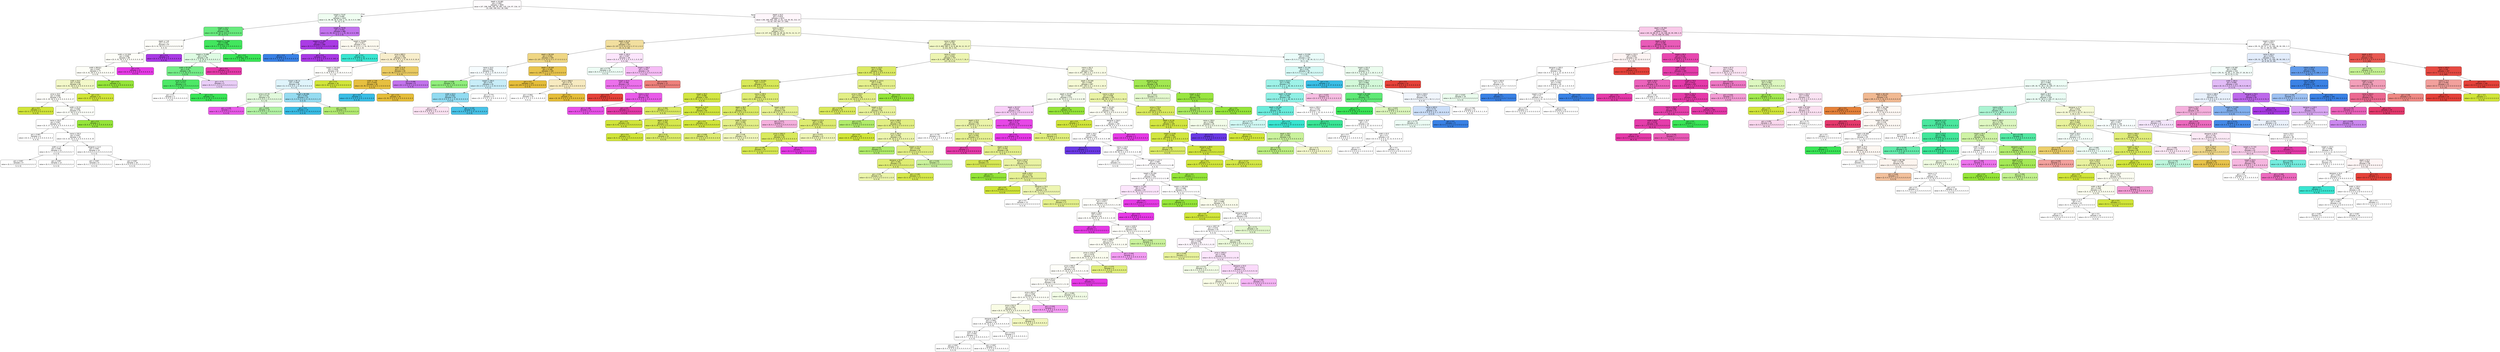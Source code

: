 digraph Tree {
node [shape=box, style="filled, rounded", color="black", fontname=helvetica] ;
edge [fontname=helvetica] ;
0 [label=<depth &le; 16.482<br/>gini = 0.897<br/>samples = 3694<br/>value = [47, 208, 548, 292, 26, 481, 125, 124, 97, 216, 13<br/>23, 428, 190, 612, 28, 236]>, fillcolor="#fefbfd"] ;
1 [label=<height &le; 75.87<br/>gini = 0.695<br/>samples = 1022<br/>value = [1, 39, 48, 36, 9, 420, 1, 31, 16, 4, 0, 0, 366<br/>35, 15, 1, 0]>, fillcolor="#effdf1"] ;
0 -> 1 [labeldistance=2.5, labelangle=45, headlabel="True"] ;
2 [label=<height &le; 44.5<br/>gini = 0.378<br/>samples = 536<br/>value = [0, 0, 32, 30, 0, 419, 0, 0, 0, 0, 0, 0, 11<br/>29, 15, 0, 0]>, fillcolor="#67eb7d"] ;
1 -> 2 ;
3 [label=<depth &le; 7.45<br/>gini = 0.717<br/>samples = 97<br/>value = [0, 0, 31, 29, 0, 0, 0, 0, 0, 0, 0, 0, 9, 28<br/>0, 0, 0]>, fillcolor="#fefef9"] ;
2 -> 3 ;
4 [label=<width &le; 112.826<br/>gini = 0.666<br/>samples = 88<br/>value = [0, 0, 31, 29, 0, 0, 0, 0, 0, 0, 0, 0, 0, 28<br/>0, 0, 0]>, fillcolor="#fdfef8"] ;
3 -> 4 ;
5 [label=<width &le; 88.611<br/>gini = 0.647<br/>samples = 77<br/>value = [0, 0, 31, 29, 0, 0, 0, 0, 0, 0, 0, 0, 0, 17<br/>0, 0, 0]>, fillcolor="#fdfef7"] ;
4 -> 5 ;
6 [label=<width &le; 54.0<br/>gini = 0.639<br/>samples = 66<br/>value = [0, 0, 31, 18, 0, 0, 0, 0, 0, 0, 0, 0, 0, 17<br/>0, 0, 0]>, fillcolor="#f3f8c9"] ;
5 -> 6 ;
7 [label=<price &le; 16.0<br/>gini = 0.666<br/>samples = 54<br/>value = [0, 0, 19, 18, 0, 0, 0, 0, 0, 0, 0, 0, 0, 17<br/>0, 0, 0]>, fillcolor="#fefefa"] ;
6 -> 7 ;
8 [label=<gini = 0.0<br/>samples = 2<br/>value = [0, 0, 2, 0, 0, 0, 0, 0, 0, 0, 0, 0, 0, 0<br/>0, 0, 0]>, fillcolor="#d1e539"] ;
7 -> 8 ;
9 [label=<width &le; 24.15<br/>gini = 0.666<br/>samples = 52<br/>value = [0, 0, 17, 18, 0, 0, 0, 0, 0, 0, 0, 0, 0, 17<br/>0, 0, 0]>, fillcolor="#fcfef9"] ;
7 -> 9 ;
10 [label=<name &le; 134.5<br/>gini = 0.667<br/>samples = 51<br/>value = [0, 0, 17, 17, 0, 0, 0, 0, 0, 0, 0, 0, 0, 17<br/>0, 0, 0]>, fillcolor="#ffffff"] ;
9 -> 10 ;
11 [label=<gini = 0.667<br/>samples = 6<br/>value = [0, 0, 2, 2, 0, 0, 0, 0, 0, 0, 0, 0, 0, 2<br/>0, 0, 0]>, fillcolor="#ffffff"] ;
10 -> 11 ;
12 [label=<name &le; 150.5<br/>gini = 0.667<br/>samples = 45<br/>value = [0, 0, 15, 15, 0, 0, 0, 0, 0, 0, 0, 0, 0, 15<br/>0, 0, 0]>, fillcolor="#ffffff"] ;
10 -> 12 ;
13 [label=<width &le; 1.5<br/>gini = 0.667<br/>samples = 21<br/>value = [0, 0, 7, 7, 0, 0, 0, 0, 0, 0, 0, 0, 0, 7<br/>0, 0, 0]>, fillcolor="#ffffff"] ;
12 -> 13 ;
14 [label=<gini = 0.667<br/>samples = 9<br/>value = [0, 0, 3, 3, 0, 0, 0, 0, 0, 0, 0, 0, 0, 3<br/>0, 0, 0]>, fillcolor="#ffffff"] ;
13 -> 14 ;
15 [label=<gini = 0.667<br/>samples = 12<br/>value = [0, 0, 4, 4, 0, 0, 0, 0, 0, 0, 0, 0, 0, 4<br/>0, 0, 0]>, fillcolor="#ffffff"] ;
13 -> 15 ;
16 [label=<designer &le; 11.0<br/>gini = 0.667<br/>samples = 24<br/>value = [0, 0, 8, 8, 0, 0, 0, 0, 0, 0, 0, 0, 0, 8<br/>0, 0, 0]>, fillcolor="#ffffff"] ;
12 -> 16 ;
17 [label=<gini = 0.667<br/>samples = 6<br/>value = [0, 0, 2, 2, 0, 0, 0, 0, 0, 0, 0, 0, 0, 2<br/>0, 0, 0]>, fillcolor="#ffffff"] ;
16 -> 17 ;
18 [label=<gini = 0.667<br/>samples = 18<br/>value = [0, 0, 6, 6, 0, 0, 0, 0, 0, 0, 0, 0, 0, 6<br/>0, 0, 0]>, fillcolor="#ffffff"] ;
16 -> 18 ;
19 [label=<gini = 0.0<br/>samples = 1<br/>value = [0, 0, 0, 1, 0, 0, 0, 0, 0, 0, 0, 0, 0, 0<br/>0, 0, 0]>, fillcolor="#95e539"] ;
9 -> 19 ;
20 [label=<gini = 0.0<br/>samples = 12<br/>value = [0, 0, 12, 0, 0, 0, 0, 0, 0, 0, 0, 0, 0, 0<br/>0, 0, 0]>, fillcolor="#d1e539"] ;
6 -> 20 ;
21 [label=<gini = 0.0<br/>samples = 11<br/>value = [0, 0, 0, 11, 0, 0, 0, 0, 0, 0, 0, 0, 0, 0<br/>0, 0, 0]>, fillcolor="#95e539"] ;
5 -> 21 ;
22 [label=<gini = 0.0<br/>samples = 11<br/>value = [0, 0, 0, 0, 0, 0, 0, 0, 0, 0, 0, 0, 0, 11<br/>0, 0, 0]>, fillcolor="#e539e5"] ;
4 -> 22 ;
23 [label=<gini = 0.0<br/>samples = 9<br/>value = [0, 0, 0, 0, 0, 0, 0, 0, 0, 0, 0, 0, 9, 0<br/>0, 0, 0]>, fillcolor="#a939e5"] ;
3 -> 23 ;
24 [label=<height &le; 73.588<br/>gini = 0.088<br/>samples = 439<br/>value = [0, 0, 1, 1, 0, 419, 0, 0, 0, 0, 0, 0, 2, 1<br/>15, 0, 0]>, fillcolor="#42e65e"] ;
2 -> 24 ;
25 [label=<height &le; 73.088<br/>gini = 0.61<br/>samples = 39<br/>value = [0, 0, 1, 1, 0, 19, 0, 0, 0, 0, 0, 0, 2, 1<br/>15, 0, 0]>, fillcolor="#defbe3"] ;
24 -> 25 ;
26 [label=<width &le; 93.361<br/>gini = 0.45<br/>samples = 26<br/>value = [0, 0, 1, 1, 0, 19, 0, 0, 0, 0, 0, 0, 2, 1<br/>2, 0, 0]>, fillcolor="#73ed87"] ;
25 -> 26 ;
27 [label=<price &le; 112.5<br/>gini = 0.177<br/>samples = 21<br/>value = [0, 0, 1, 0, 0, 19, 0, 0, 0, 0, 0, 0, 0, 0<br/>1, 0, 0]>, fillcolor="#4de867"] ;
26 -> 27 ;
28 [label=<gini = 0.5<br/>samples = 2<br/>value = [0, 0, 1, 0, 0, 0, 0, 0, 0, 0, 0, 0, 0, 0<br/>1, 0, 0]>, fillcolor="#ffffff"] ;
27 -> 28 ;
29 [label=<gini = 0.0<br/>samples = 19<br/>value = [0, 0, 0, 0, 0, 19, 0, 0, 0, 0, 0, 0, 0, 0<br/>0, 0, 0]>, fillcolor="#39e556"] ;
27 -> 29 ;
30 [label=<gini = 0.72<br/>samples = 5<br/>value = [0, 0, 0, 1, 0, 0, 0, 0, 0, 0, 0, 0, 2, 1<br/>1, 0, 0]>, fillcolor="#eacef8"] ;
26 -> 30 ;
31 [label=<gini = 0.0<br/>samples = 13<br/>value = [0, 0, 0, 0, 0, 0, 0, 0, 0, 0, 0, 0, 0, 0<br/>13, 0, 0]>, fillcolor="#e539a9"] ;
25 -> 31 ;
32 [label=<gini = 0.0<br/>samples = 400<br/>value = [0, 0, 0, 0, 0, 400, 0, 0, 0, 0, 0, 0, 0, 0<br/>0, 0, 0]>, fillcolor="#39e556"] ;
24 -> 32 ;
33 [label=<height &le; 78.93<br/>gini = 0.453<br/>samples = 486<br/>value = [1, 39, 16, 6, 9, 1, 1, 31, 16, 4, 0, 0, 355<br/>6, 0, 1, 0]>, fillcolor="#c273ed"] ;
1 -> 33 ;
34 [label=<height &le; 77.392<br/>gini = 0.023<br/>samples = 349<br/>value = [0, 0, 0, 0, 0, 0, 0, 0, 0, 4, 0, 0, 345, 0<br/>0, 0, 0]>, fillcolor="#aa3be5"] ;
33 -> 34 ;
35 [label=<gini = 0.0<br/>samples = 4<br/>value = [0, 0, 0, 0, 0, 0, 0, 0, 0, 4, 0, 0, 0, 0<br/>0, 0, 0]>, fillcolor="#3981e5"] ;
34 -> 35 ;
36 [label=<gini = 0.0<br/>samples = 345<br/>value = [0, 0, 0, 0, 0, 0, 0, 0, 0, 0, 0, 0, 345, 0<br/>0, 0, 0]>, fillcolor="#a939e5"] ;
34 -> 36 ;
37 [label=<height &le; 79.605<br/>gini = 0.827<br/>samples = 137<br/>value = [1, 39, 16, 6, 9, 1, 1, 31, 16, 0, 0, 0, 10<br/>6, 0, 1, 0]>, fillcolor="#fdfaf0"] ;
33 -> 37 ;
38 [label=<gini = 0.0<br/>samples = 31<br/>value = [0, 0, 0, 0, 0, 0, 0, 31, 0, 0, 0, 0, 0, 0<br/>0, 0, 0]>, fillcolor="#39e5d1"] ;
37 -> 38 ;
39 [label=<price &le; 895.5<br/>gini = 0.796<br/>samples = 106<br/>value = [1, 39, 16, 6, 9, 1, 1, 0, 16, 0, 0, 0, 10, 6<br/>0, 1, 0]>, fillcolor="#f8eecc"] ;
37 -> 39 ;
40 [label=<height &le; 104.904<br/>gini = 0.828<br/>samples = 62<br/>value = [1, 3, 16, 6, 9, 0, 1, 0, 15, 0, 0, 0, 4, 6<br/>0, 1, 0]>, fillcolor="#fefefb"] ;
39 -> 40 ;
41 [label=<height &le; 85.14<br/>gini = 0.808<br/>samples = 46<br/>value = [1, 3, 0, 6, 9, 0, 1, 0, 15, 0, 0, 0, 4, 6<br/>0, 1, 0]>, fillcolor="#dff4fb"] ;
40 -> 41 ;
42 [label=<price &le; 47.25<br/>gini = 0.741<br/>samples = 23<br/>value = [0, 3, 0, 0, 9, 0, 1, 0, 0, 0, 0, 0, 3, 6<br/>0, 1, 0]>, fillcolor="#e2fadc"] ;
41 -> 42 ;
43 [label=<gini = 0.245<br/>samples = 7<br/>value = [0, 1, 0, 0, 0, 0, 0, 0, 0, 0, 0, 0, 0, 6<br/>0, 0, 0]>, fillcolor="#e95ae9"] ;
42 -> 43 ;
44 [label=<gini = 0.625<br/>samples = 16<br/>value = [0, 2, 0, 0, 9, 0, 1, 0, 0, 0, 0, 0, 3, 0<br/>0, 1, 0]>, fillcolor="#b2f3a4"] ;
42 -> 44 ;
45 [label=<height &le; 89.986<br/>gini = 0.503<br/>samples = 23<br/>value = [1, 0, 0, 6, 0, 0, 0, 0, 15, 0, 0, 0, 1, 0<br/>0, 0, 0]>, fillcolor="#96dcf1"] ;
41 -> 45 ;
46 [label=<gini = 0.0<br/>samples = 15<br/>value = [0, 0, 0, 0, 0, 0, 0, 0, 15, 0, 0, 0, 0, 0<br/>0, 0, 0]>, fillcolor="#39bde5"] ;
45 -> 46 ;
47 [label=<gini = 0.406<br/>samples = 8<br/>value = [1, 0, 0, 6, 0, 0, 0, 0, 0, 0, 0, 0, 1, 0<br/>0, 0, 0]>, fillcolor="#b3ec72"] ;
45 -> 47 ;
48 [label=<gini = 0.0<br/>samples = 16<br/>value = [0, 0, 16, 0, 0, 0, 0, 0, 0, 0, 0, 0, 0, 0<br/>0, 0, 0]>, fillcolor="#d1e539"] ;
40 -> 48 ;
49 [label=<width &le; 51.9<br/>gini = 0.311<br/>samples = 44<br/>value = [0, 36, 0, 0, 0, 1, 0, 0, 1, 0, 0, 0, 6, 0<br/>0, 0, 0]>, fillcolor="#eacb63"] ;
39 -> 49 ;
50 [label=<width &le; 7.95<br/>gini = 0.054<br/>samples = 36<br/>value = [0, 35, 0, 0, 0, 0, 0, 0, 1, 0, 0, 0, 0, 0<br/>0, 0, 0]>, fillcolor="#e6bf3f"] ;
49 -> 50 ;
51 [label=<gini = 0.0<br/>samples = 1<br/>value = [0, 0, 0, 0, 0, 0, 0, 0, 1, 0, 0, 0, 0, 0<br/>0, 0, 0]>, fillcolor="#39bde5"] ;
50 -> 51 ;
52 [label=<gini = 0.0<br/>samples = 35<br/>value = [0, 35, 0, 0, 0, 0, 0, 0, 0, 0, 0, 0, 0, 0<br/>0, 0, 0]>, fillcolor="#e5bd39"] ;
50 -> 52 ;
53 [label=<gini = 0.406<br/>samples = 8<br/>value = [0, 1, 0, 0, 0, 1, 0, 0, 0, 0, 0, 0, 6, 0<br/>0, 0, 0]>, fillcolor="#c272ec"] ;
49 -> 53 ;
54 [label=<depth &le; 43.5<br/>gini = 0.879<br/>samples = 2672<br/>value = [46, 169, 500, 256, 17, 61, 124, 93, 81, 212, 13<br/>23, 62, 155, 597, 27, 236]>, fillcolor="#fef6fb"] ;
0 -> 54 [labeldistance=2.5, labelangle=-45, headlabel="False"] ;
55 [label=<name &le; 100.5<br/>gini = 0.812<br/>samples = 1177<br/>value = [3, 137, 414, 199, 16, 28, 16, 53, 51, 12, 11, 17<br/>0, 144, 41, 2, 33]>, fillcolor="#f5f9d3"] ;
54 -> 55 ;
56 [label=<depth &le; 40.25<br/>gini = 0.69<br/>samples = 257<br/>value = [3, 137, 5, 9, 14, 6, 8, 5, 17, 0, 1, 0, 0<br/>23, 11, 0, 18]>, fillcolor="#f2df9f"] ;
55 -> 56 ;
57 [label=<depth &le; 38.549<br/>gini = 0.554<br/>samples = 209<br/>value = [3, 137, 5, 6, 14, 6, 4, 5, 17, 0, 0, 0, 0, 3<br/>7, 0, 2]>, fillcolor="#efd683"] ;
56 -> 57 ;
58 [label=<name &le; 24.0<br/>gini = 0.853<br/>samples = 59<br/>value = [2, 2, 5, 5, 13, 5, 1, 3, 15, 0, 0, 0, 0, 3<br/>4, 0, 1]>, fillcolor="#f6fcfe"] ;
57 -> 58 ;
59 [label=<gini = 0.438<br/>samples = 18<br/>value = [2, 0, 0, 0, 13, 3, 0, 0, 0, 0, 0, 0, 0, 0<br/>0, 0, 0]>, fillcolor="#90ee7b"] ;
58 -> 59 ;
60 [label=<height &le; 106.5<br/>gini = 0.81<br/>samples = 41<br/>value = [0, 2, 5, 5, 0, 2, 1, 3, 15, 0, 0, 0, 0, 3<br/>4, 0, 1]>, fillcolor="#c8edf8"] ;
58 -> 60 ;
61 [label=<width &le; 64.0<br/>gini = 0.562<br/>samples = 24<br/>value = [0, 0, 0, 0, 0, 1, 1, 3, 15, 0, 0, 0, 0, 0<br/>4, 0, 0]>, fillcolor="#92dbf1"] ;
60 -> 61 ;
62 [label=<gini = 0.7<br/>samples = 10<br/>value = [0, 0, 0, 0, 0, 0, 1, 3, 2, 0, 0, 0, 0, 0<br/>4, 0, 0]>, fillcolor="#fbe3f3"] ;
61 -> 62 ;
63 [label=<gini = 0.133<br/>samples = 14<br/>value = [0, 0, 0, 0, 0, 1, 0, 0, 13, 0, 0, 0, 0, 0<br/>0, 0, 0]>, fillcolor="#48c2e7"] ;
61 -> 63 ;
64 [label=<gini = 0.775<br/>samples = 17<br/>value = [0, 2, 5, 5, 0, 1, 0, 0, 0, 0, 0, 0, 0, 3<br/>0, 0, 1]>, fillcolor="#ffffff"] ;
60 -> 64 ;
65 [label=<depth &le; 39.549<br/>gini = 0.189<br/>samples = 150<br/>value = [1, 135, 0, 1, 1, 1, 3, 2, 2, 0, 0, 0, 0, 0<br/>3, 0, 1]>, fillcolor="#e8c44d"] ;
57 -> 65 ;
66 [label=<gini = 0.0<br/>samples = 125<br/>value = [0, 125, 0, 0, 0, 0, 0, 0, 0, 0, 0, 0, 0, 0<br/>0, 0, 0]>, fillcolor="#e5bd39"] ;
65 -> 66 ;
67 [label=<price &le; 896.0<br/>gini = 0.79<br/>samples = 25<br/>value = [1, 10, 0, 1, 1, 1, 3, 2, 2, 0, 0, 0, 0, 0<br/>3, 0, 1]>, fillcolor="#f7eac0"] ;
65 -> 67 ;
68 [label=<gini = 0.862<br/>samples = 15<br/>value = [1, 0, 0, 1, 1, 1, 3, 2, 2, 0, 0, 0, 0, 0<br/>3, 0, 1]>, fillcolor="#ffffff"] ;
67 -> 68 ;
69 [label=<gini = 0.0<br/>samples = 10<br/>value = [0, 10, 0, 0, 0, 0, 0, 0, 0, 0, 0, 0, 0, 0<br/>0, 0, 0]>, fillcolor="#e5bd39"] ;
67 -> 69 ;
70 [label=<width &le; 100.0<br/>gini = 0.697<br/>samples = 48<br/>value = [0, 0, 0, 3, 0, 0, 4, 0, 0, 0, 1, 0, 0, 20<br/>4, 0, 16]>, fillcolor="#fce6fc"] ;
56 -> 70 ;
71 [label=<gini = 0.776<br/>samples = 14<br/>value = [0, 0, 0, 3, 0, 0, 4, 0, 0, 0, 1, 0, 0, 0<br/>3, 0, 3]>, fillcolor="#edfdf5"] ;
70 -> 71 ;
72 [label=<height &le; 196.0<br/>gini = 0.507<br/>samples = 34<br/>value = [0, 0, 0, 0, 0, 0, 0, 0, 0, 0, 0, 0, 0, 20<br/>1, 0, 13]>, fillcolor="#f6bdf6"] ;
70 -> 72 ;
73 [label=<height &le; 42.0<br/>gini = 0.368<br/>samples = 22<br/>value = [0, 0, 0, 0, 0, 0, 0, 0, 0, 0, 0, 0, 0, 17<br/>1, 0, 4]>, fillcolor="#ec70ec"] ;
72 -> 73 ;
74 [label=<gini = 0.0<br/>samples = 2<br/>value = [0, 0, 0, 0, 0, 0, 0, 0, 0, 0, 0, 0, 0, 0<br/>0, 0, 2]>, fillcolor="#e54139"] ;
73 -> 74 ;
75 [label=<name &le; 33.0<br/>gini = 0.265<br/>samples = 20<br/>value = [0, 0, 0, 0, 0, 0, 0, 0, 0, 0, 0, 0, 0, 17<br/>1, 0, 2]>, fillcolor="#e95ae9"] ;
73 -> 75 ;
76 [label=<gini = 0.188<br/>samples = 19<br/>value = [0, 0, 0, 0, 0, 0, 0, 0, 0, 0, 0, 0, 0, 17<br/>0, 0, 2]>, fillcolor="#e850e8"] ;
75 -> 76 ;
77 [label=<gini = 0.0<br/>samples = 1<br/>value = [0, 0, 0, 0, 0, 0, 0, 0, 0, 0, 0, 0, 0, 0<br/>1, 0, 0]>, fillcolor="#e539a9"] ;
75 -> 77 ;
78 [label=<gini = 0.375<br/>samples = 12<br/>value = [0, 0, 0, 0, 0, 0, 0, 0, 0, 0, 0, 0, 0, 3<br/>0, 0, 9]>, fillcolor="#ee807b"] ;
72 -> 78 ;
79 [label=<name &le; 189.5<br/>gini = 0.736<br/>samples = 920<br/>value = [0, 0, 409, 190, 2, 22, 8, 48, 34, 12, 10, 17<br/>0, 121, 30, 2, 15]>, fillcolor="#f1f7c4"] ;
55 -> 79 ;
80 [label=<name &le; 118.5<br/>gini = 0.618<br/>samples = 753<br/>value = [0, 0, 409, 188, 0, 0, 1, 0, 0, 0, 7, 16, 0<br/>117, 15, 0, 0]>, fillcolor="#edf5b2"] ;
79 -> 80 ;
81 [label=<name &le; 116.5<br/>gini = 0.336<br/>samples = 250<br/>value = [0, 0, 202, 22, 0, 0, 0, 0, 0, 0, 6, 3, 0, 6<br/>11, 0, 0]>, fillcolor="#dbea63"] ;
80 -> 81 ;
82 [label=<depth &le; 34.951<br/>gini = 0.277<br/>samples = 190<br/>value = [0, 0, 161, 6, 0, 0, 0, 0, 0, 0, 6, 2, 0, 6<br/>9, 0, 0]>, fillcolor="#d8e959"] ;
81 -> 82 ;
83 [label=<height &le; 94.5<br/>gini = 0.096<br/>samples = 100<br/>value = [0, 0, 95, 4, 0, 0, 0, 0, 0, 0, 0, 0, 0, 1<br/>0, 0, 0]>, fillcolor="#d3e643"] ;
82 -> 83 ;
84 [label=<gini = 0.304<br/>samples = 17<br/>value = [0, 0, 14, 2, 0, 0, 0, 0, 0, 0, 0, 0, 0, 1<br/>0, 0, 0]>, fillcolor="#daea61"] ;
83 -> 84 ;
85 [label=<designer &le; 74.0<br/>gini = 0.047<br/>samples = 83<br/>value = [0, 0, 81, 2, 0, 0, 0, 0, 0, 0, 0, 0, 0, 0<br/>0, 0, 0]>, fillcolor="#d2e63e"] ;
83 -> 85 ;
86 [label=<gini = 0.0<br/>samples = 61<br/>value = [0, 0, 61, 0, 0, 0, 0, 0, 0, 0, 0, 0, 0, 0<br/>0, 0, 0]>, fillcolor="#d1e539"] ;
85 -> 86 ;
87 [label=<depth &le; 29.0<br/>gini = 0.165<br/>samples = 22<br/>value = [0, 0, 20, 2, 0, 0, 0, 0, 0, 0, 0, 0, 0, 0<br/>0, 0, 0]>, fillcolor="#d6e84d"] ;
85 -> 87 ;
88 [label=<gini = 0.0<br/>samples = 12<br/>value = [0, 0, 12, 0, 0, 0, 0, 0, 0, 0, 0, 0, 0, 0<br/>0, 0, 0]>, fillcolor="#d1e539"] ;
87 -> 88 ;
89 [label=<gini = 0.32<br/>samples = 10<br/>value = [0, 0, 8, 2, 0, 0, 0, 0, 0, 0, 0, 0, 0, 0<br/>0, 0, 0]>, fillcolor="#dcec6a"] ;
87 -> 89 ;
90 [label=<name &le; 108.0<br/>gini = 0.444<br/>samples = 90<br/>value = [0, 0, 66, 2, 0, 0, 0, 0, 0, 0, 6, 2, 0, 5<br/>9, 0, 0]>, fillcolor="#dfed74"] ;
82 -> 90 ;
91 [label=<depth &le; 38.5<br/>gini = 0.342<br/>samples = 50<br/>value = [0, 0, 40, 2, 0, 0, 0, 0, 0, 0, 6, 2, 0, 0<br/>0, 0, 0]>, fillcolor="#dbeb66"] ;
90 -> 91 ;
92 [label=<gini = 0.0<br/>samples = 19<br/>value = [0, 0, 19, 0, 0, 0, 0, 0, 0, 0, 0, 0, 0, 0<br/>0, 0, 0]>, fillcolor="#d1e539"] ;
91 -> 92 ;
93 [label=<width &le; 129.5<br/>gini = 0.495<br/>samples = 31<br/>value = [0, 0, 21, 2, 0, 0, 0, 0, 0, 0, 6, 2, 0, 0<br/>0, 0, 0]>, fillcolor="#e3ef88"] ;
91 -> 93 ;
94 [label=<gini = 0.406<br/>samples = 16<br/>value = [0, 0, 12, 2, 0, 0, 0, 0, 0, 0, 0, 2, 0, 0<br/>0, 0, 0]>, fillcolor="#deec72"] ;
93 -> 94 ;
95 [label=<gini = 0.48<br/>samples = 15<br/>value = [0, 0, 9, 0, 0, 0, 0, 0, 0, 0, 6, 0, 0, 0<br/>0, 0, 0]>, fillcolor="#f0f6bd"] ;
93 -> 95 ;
96 [label=<height &le; 84.0<br/>gini = 0.511<br/>samples = 40<br/>value = [0, 0, 26, 0, 0, 0, 0, 0, 0, 0, 0, 0, 0, 5<br/>9, 0, 0]>, fillcolor="#e6f192"] ;
90 -> 96 ;
97 [label=<gini = 0.571<br/>samples = 7<br/>value = [0, 0, 1, 0, 0, 0, 0, 0, 0, 0, 0, 0, 0, 2<br/>4, 0, 0]>, fillcolor="#f5b0dd"] ;
96 -> 97 ;
98 [label=<height &le; 175.5<br/>gini = 0.395<br/>samples = 33<br/>value = [0, 0, 25, 0, 0, 0, 0, 0, 0, 0, 0, 0, 0, 3<br/>5, 0, 0]>, fillcolor="#deec72"] ;
96 -> 98 ;
99 [label=<price &le; 1062.5<br/>gini = 0.255<br/>samples = 20<br/>value = [0, 0, 17, 0, 0, 0, 0, 0, 0, 0, 0, 0, 0, 3<br/>0, 0, 0]>, fillcolor="#d9ea5c"] ;
98 -> 99 ;
100 [label=<gini = 0.188<br/>samples = 19<br/>value = [0, 0, 17, 0, 0, 0, 0, 0, 0, 0, 0, 0, 0, 2<br/>0, 0, 0]>, fillcolor="#d6e850"] ;
99 -> 100 ;
101 [label=<gini = 0.0<br/>samples = 1<br/>value = [0, 0, 0, 0, 0, 0, 0, 0, 0, 0, 0, 0, 0, 1<br/>0, 0, 0]>, fillcolor="#e539e5"] ;
99 -> 101 ;
102 [label=<gini = 0.473<br/>samples = 13<br/>value = [0, 0, 8, 0, 0, 0, 0, 0, 0, 0, 0, 0, 0, 0<br/>5, 0, 0]>, fillcolor="#eef5b5"] ;
98 -> 102 ;
103 [label=<designer &le; 123.5<br/>gini = 0.461<br/>samples = 60<br/>value = [0, 0, 41, 16, 0, 0, 0, 0, 0, 0, 0, 1, 0, 0<br/>2, 0, 0]>, fillcolor="#e5f08e"] ;
81 -> 103 ;
104 [label=<price &le; 106.5<br/>gini = 0.441<br/>samples = 58<br/>value = [0, 0, 41, 14, 0, 0, 0, 0, 0, 0, 0, 1, 0, 0<br/>2, 0, 0]>, fillcolor="#e3ef86"] ;
103 -> 104 ;
105 [label=<gini = 0.245<br/>samples = 14<br/>value = [0, 0, 12, 0, 0, 0, 0, 0, 0, 0, 0, 0, 0, 0<br/>2, 0, 0]>, fillcolor="#d9e95a"] ;
104 -> 105 ;
106 [label=<height &le; 52.5<br/>gini = 0.464<br/>samples = 44<br/>value = [0, 0, 29, 14, 0, 0, 0, 0, 0, 0, 0, 1, 0, 0<br/>0, 0, 0]>, fillcolor="#e8f29c"] ;
104 -> 106 ;
107 [label=<gini = 0.32<br/>samples = 5<br/>value = [0, 0, 1, 4, 0, 0, 0, 0, 0, 0, 0, 0, 0, 0<br/>0, 0, 0]>, fillcolor="#b0ec6a"] ;
106 -> 107 ;
108 [label=<price &le; 289.5<br/>gini = 0.418<br/>samples = 39<br/>value = [0, 0, 28, 10, 0, 0, 0, 0, 0, 0, 0, 1, 0, 0<br/>0, 0, 0]>, fillcolor="#e2ef84"] ;
106 -> 108 ;
109 [label=<gini = 0.0<br/>samples = 10<br/>value = [0, 0, 10, 0, 0, 0, 0, 0, 0, 0, 0, 0, 0, 0<br/>0, 0, 0]>, fillcolor="#d1e539"] ;
108 -> 109 ;
110 [label=<price &le; 392.0<br/>gini = 0.495<br/>samples = 29<br/>value = [0, 0, 18, 10, 0, 0, 0, 0, 0, 0, 0, 1, 0, 0<br/>0, 0, 0]>, fillcolor="#ecf4ac"] ;
108 -> 110 ;
111 [label=<gini = 0.32<br/>samples = 5<br/>value = [0, 0, 1, 4, 0, 0, 0, 0, 0, 0, 0, 0, 0, 0<br/>0, 0, 0]>, fillcolor="#b0ec6a"] ;
110 -> 111 ;
112 [label=<height &le; 211.0<br/>gini = 0.434<br/>samples = 24<br/>value = [0, 0, 17, 6, 0, 0, 0, 0, 0, 0, 0, 1, 0, 0<br/>0, 0, 0]>, fillcolor="#e3ef86"] ;
110 -> 112 ;
113 [label=<designer &le; 54.0<br/>gini = 0.381<br/>samples = 21<br/>value = [0, 0, 16, 4, 0, 0, 0, 0, 0, 0, 0, 1, 0, 0<br/>0, 0, 0]>, fillcolor="#dfed73"] ;
112 -> 113 ;
114 [label=<gini = 0.54<br/>samples = 10<br/>value = [0, 0, 6, 3, 0, 0, 0, 0, 0, 0, 0, 1, 0, 0<br/>0, 0, 0]>, fillcolor="#ebf4aa"] ;
113 -> 114 ;
115 [label=<gini = 0.165<br/>samples = 11<br/>value = [0, 0, 10, 1, 0, 0, 0, 0, 0, 0, 0, 0, 0, 0<br/>0, 0, 0]>, fillcolor="#d6e84d"] ;
113 -> 115 ;
116 [label=<gini = 0.444<br/>samples = 3<br/>value = [0, 0, 1, 2, 0, 0, 0, 0, 0, 0, 0, 0, 0, 0<br/>0, 0, 0]>, fillcolor="#caf29c"] ;
112 -> 116 ;
117 [label=<gini = 0.0<br/>samples = 2<br/>value = [0, 0, 0, 2, 0, 0, 0, 0, 0, 0, 0, 0, 0, 0<br/>0, 0, 0]>, fillcolor="#95e539"] ;
103 -> 117 ;
118 [label=<name &le; 181.5<br/>gini = 0.672<br/>samples = 503<br/>value = [0, 0, 207, 166, 0, 0, 1, 0, 0, 0, 1, 13, 0<br/>111, 4, 0, 0]>, fillcolor="#f9fce7"] ;
80 -> 118 ;
119 [label=<depth &le; 34.349<br/>gini = 0.665<br/>samples = 467<br/>value = [0, 0, 207, 134, 0, 0, 1, 0, 0, 0, 1, 10, 0<br/>110, 4, 0, 0]>, fillcolor="#f5f9d4"] ;
118 -> 119 ;
120 [label=<depth &le; 33.397<br/>gini = 0.665<br/>samples = 172<br/>value = [0, 0, 39, 70, 0, 0, 1, 0, 0, 0, 0, 0, 0, 59<br/>3, 0, 0]>, fillcolor="#f5fcec"] ;
119 -> 120 ;
121 [label=<depth &le; 30.317<br/>gini = 0.626<br/>samples = 119<br/>value = [0, 0, 39, 17, 0, 0, 1, 0, 0, 0, 0, 0, 0, 59<br/>3, 0, 0]>, fillcolor="#f8cef8"] ;
120 -> 121 ;
122 [label=<depth &le; 23.5<br/>gini = 0.566<br/>samples = 61<br/>value = [0, 0, 36, 17, 0, 0, 1, 0, 0, 0, 0, 0, 0, 5<br/>2, 0, 0]>, fillcolor="#ebf4aa"] ;
121 -> 122 ;
123 [label=<gini = 0.745<br/>samples = 14<br/>value = [0, 0, 4, 4, 0, 0, 1, 0, 0, 0, 0, 0, 0, 4<br/>1, 0, 0]>, fillcolor="#ffffff"] ;
122 -> 123 ;
124 [label=<price &le; 113.5<br/>gini = 0.459<br/>samples = 47<br/>value = [0, 0, 32, 13, 0, 0, 0, 0, 0, 0, 0, 0, 0, 1<br/>1, 0, 0]>, fillcolor="#e5f090"] ;
122 -> 124 ;
125 [label=<gini = 0.0<br/>samples = 1<br/>value = [0, 0, 0, 0, 0, 0, 0, 0, 0, 0, 0, 0, 0, 0<br/>1, 0, 0]>, fillcolor="#e539a9"] ;
124 -> 125 ;
126 [label=<depth &le; 29.0<br/>gini = 0.436<br/>samples = 46<br/>value = [0, 0, 32, 13, 0, 0, 0, 0, 0, 0, 0, 0, 0, 1<br/>0, 0, 0]>, fillcolor="#e5f08d"] ;
124 -> 126 ;
127 [label=<gini = 0.198<br/>samples = 9<br/>value = [0, 0, 8, 0, 0, 0, 0, 0, 0, 0, 0, 0, 0, 1<br/>0, 0, 0]>, fillcolor="#d7e852"] ;
126 -> 127 ;
128 [label=<price &le; 267.5<br/>gini = 0.456<br/>samples = 37<br/>value = [0, 0, 24, 13, 0, 0, 0, 0, 0, 0, 0, 0, 0, 0<br/>0, 0, 0]>, fillcolor="#eaf3a4"] ;
126 -> 128 ;
129 [label=<gini = 0.0<br/>samples = 2<br/>value = [0, 0, 0, 2, 0, 0, 0, 0, 0, 0, 0, 0, 0, 0<br/>0, 0, 0]>, fillcolor="#95e539"] ;
128 -> 129 ;
130 [label=<width &le; 60.0<br/>gini = 0.431<br/>samples = 35<br/>value = [0, 0, 24, 11, 0, 0, 0, 0, 0, 0, 0, 0, 0, 0<br/>0, 0, 0]>, fillcolor="#e6f194"] ;
128 -> 130 ;
131 [label=<gini = 0.0<br/>samples = 6<br/>value = [0, 0, 6, 0, 0, 0, 0, 0, 0, 0, 0, 0, 0, 0<br/>0, 0, 0]>, fillcolor="#d1e539"] ;
130 -> 131 ;
132 [label=<designer &le; 79.5<br/>gini = 0.471<br/>samples = 29<br/>value = [0, 0, 18, 11, 0, 0, 0, 0, 0, 0, 0, 0, 0, 0<br/>0, 0, 0]>, fillcolor="#edf5b2"] ;
130 -> 132 ;
133 [label=<gini = 0.5<br/>samples = 12<br/>value = [0, 0, 6, 6, 0, 0, 0, 0, 0, 0, 0, 0, 0, 0<br/>0, 0, 0]>, fillcolor="#ffffff"] ;
132 -> 133 ;
134 [label=<gini = 0.415<br/>samples = 17<br/>value = [0, 0, 12, 5, 0, 0, 0, 0, 0, 0, 0, 0, 0, 0<br/>0, 0, 0]>, fillcolor="#e4f08b"] ;
132 -> 134 ;
135 [label=<depth &le; 31.817<br/>gini = 0.13<br/>samples = 58<br/>value = [0, 0, 3, 0, 0, 0, 0, 0, 0, 0, 0, 0, 0, 54<br/>1, 0, 0]>, fillcolor="#e747e7"] ;
121 -> 135 ;
136 [label=<gini = 0.0<br/>samples = 54<br/>value = [0, 0, 0, 0, 0, 0, 0, 0, 0, 0, 0, 0, 0, 54<br/>0, 0, 0]>, fillcolor="#e539e5"] ;
135 -> 136 ;
137 [label=<gini = 0.375<br/>samples = 4<br/>value = [0, 0, 3, 0, 0, 0, 0, 0, 0, 0, 0, 0, 0, 0<br/>1, 0, 0]>, fillcolor="#e0ee7b"] ;
135 -> 137 ;
138 [label=<gini = 0.0<br/>samples = 53<br/>value = [0, 0, 0, 53, 0, 0, 0, 0, 0, 0, 0, 0, 0, 0<br/>0, 0, 0]>, fillcolor="#95e539"] ;
120 -> 138 ;
139 [label=<name &le; 126.0<br/>gini = 0.598<br/>samples = 295<br/>value = [0, 0, 168, 64, 0, 0, 0, 0, 0, 0, 1, 10, 0<br/>51, 1, 0, 0]>, fillcolor="#eaf3a6"] ;
119 -> 139 ;
140 [label=<depth &le; 35.451<br/>gini = 0.685<br/>samples = 162<br/>value = [0, 0, 57, 50, 0, 0, 0, 0, 0, 0, 0, 5, 0, 50<br/>0, 0, 0]>, fillcolor="#fcfdf3"] ;
139 -> 140 ;
141 [label=<gini = 0.0<br/>samples = 7<br/>value = [0, 0, 7, 0, 0, 0, 0, 0, 0, 0, 0, 0, 0, 0<br/>0, 0, 0]>, fillcolor="#d1e539"] ;
140 -> 141 ;
142 [label=<designer &le; 244.5<br/>gini = 0.687<br/>samples = 155<br/>value = [0, 0, 50, 50, 0, 0, 0, 0, 0, 0, 0, 5, 0, 50<br/>0, 0, 0]>, fillcolor="#ffffff"] ;
140 -> 142 ;
143 [label=<width &le; 46.5<br/>gini = 0.687<br/>samples = 153<br/>value = [0, 0, 50, 50, 0, 0, 0, 0, 0, 0, 0, 5, 0, 48<br/>0, 0, 0]>, fillcolor="#ffffff"] ;
142 -> 143 ;
144 [label=<gini = 0.0<br/>samples = 1<br/>value = [0, 0, 0, 0, 0, 0, 0, 0, 0, 0, 0, 1, 0, 0<br/>0, 0, 0]>, fillcolor="#6a39e5"] ;
143 -> 144 ;
145 [label=<name &le; 119.5<br/>gini = 0.683<br/>samples = 152<br/>value = [0, 0, 50, 50, 0, 0, 0, 0, 0, 0, 0, 4, 0, 48<br/>0, 0, 0]>, fillcolor="#ffffff"] ;
143 -> 145 ;
146 [label=<gini = 0.5<br/>samples = 6<br/>value = [0, 0, 3, 3, 0, 0, 0, 0, 0, 0, 0, 0, 0, 0<br/>0, 0, 0]>, fillcolor="#ffffff"] ;
145 -> 146 ;
147 [label=<designer &le; 122.0<br/>gini = 0.684<br/>samples = 146<br/>value = [0, 0, 47, 47, 0, 0, 0, 0, 0, 0, 0, 4, 0, 48<br/>0, 0, 0]>, fillcolor="#fffdff"] ;
145 -> 147 ;
148 [label=<height &le; 92.404<br/>gini = 0.684<br/>samples = 145<br/>value = [0, 0, 47, 46, 0, 0, 0, 0, 0, 0, 0, 4, 0, 48<br/>0, 0, 0]>, fillcolor="#fffdff"] ;
147 -> 148 ;
149 [label=<height &le; 77.261<br/>gini = 0.67<br/>samples = 69<br/>value = [0, 0, 21, 20, 0, 0, 0, 0, 0, 0, 0, 1, 0, 27<br/>0, 0, 0]>, fillcolor="#fce6fc"] ;
148 -> 149 ;
150 [label=<price &le; 1660.0<br/>gini = 0.677<br/>samples = 62<br/>value = [0, 0, 21, 20, 0, 0, 0, 0, 0, 0, 0, 1, 0, 20<br/>0, 0, 0]>, fillcolor="#fefefa"] ;
149 -> 150 ;
151 [label=<depth &le; 38.0<br/>gini = 0.677<br/>samples = 61<br/>value = [0, 0, 21, 20, 0, 0, 0, 0, 0, 0, 0, 1, 0, 19<br/>0, 0, 0]>, fillcolor="#fefefa"] ;
150 -> 151 ;
152 [label=<gini = 0.0<br/>samples = 1<br/>value = [0, 0, 0, 0, 0, 0, 0, 0, 0, 0, 0, 0, 0, 1<br/>0, 0, 0]>, fillcolor="#e539e5"] ;
151 -> 152 ;
153 [label=<price &le; 1435.0<br/>gini = 0.676<br/>samples = 60<br/>value = [0, 0, 21, 20, 0, 0, 0, 0, 0, 0, 0, 1, 0, 18<br/>0, 0, 0]>, fillcolor="#fefefa"] ;
151 -> 153 ;
154 [label=<price &le; 1385.0<br/>gini = 0.677<br/>samples = 57<br/>value = [0, 0, 20, 18, 0, 0, 0, 0, 0, 0, 0, 1, 0, 18<br/>0, 0, 0]>, fillcolor="#fdfef5"] ;
153 -> 154 ;
155 [label=<price &le; 1152.5<br/>gini = 0.676<br/>samples = 54<br/>value = [0, 0, 20, 17, 0, 0, 0, 0, 0, 0, 0, 1, 0, 16<br/>0, 0, 0]>, fillcolor="#fbfdef"] ;
154 -> 155 ;
156 [label=<price &le; 995.0<br/>gini = 0.679<br/>samples = 50<br/>value = [0, 0, 17, 16, 0, 0, 0, 0, 0, 0, 0, 1, 0, 16<br/>0, 0, 0]>, fillcolor="#fefef9"] ;
155 -> 156 ;
157 [label=<price &le; 875.0<br/>gini = 0.678<br/>samples = 48<br/>value = [0, 0, 17, 16, 0, 0, 0, 0, 0, 0, 0, 1, 0, 14<br/>0, 0, 0]>, fillcolor="#fefef9"] ;
156 -> 157 ;
158 [label=<price &le; 807.5<br/>gini = 0.665<br/>samples = 36<br/>value = [0, 0, 13, 11, 0, 0, 0, 0, 0, 0, 0, 0, 0, 12<br/>0, 0, 0]>, fillcolor="#fdfef7"] ;
157 -> 158 ;
159 [label=<price &le; 552.5<br/>gini = 0.661<br/>samples = 33<br/>value = [0, 0, 13, 10, 0, 0, 0, 0, 0, 0, 0, 0, 0, 10<br/>0, 0, 0]>, fillcolor="#f9fce5"] ;
158 -> 159 ;
160 [label=<designer &le; 59.0<br/>gini = 0.663<br/>samples = 28<br/>value = [0, 0, 10, 10, 0, 0, 0, 0, 0, 0, 0, 0, 0, 8<br/>0, 0, 0]>, fillcolor="#ffffff"] ;
159 -> 160 ;
161 [label=<width &le; 90.0<br/>gini = 0.667<br/>samples = 21<br/>value = [0, 0, 7, 7, 0, 0, 0, 0, 0, 0, 0, 0, 0, 7<br/>0, 0, 0]>, fillcolor="#ffffff"] ;
160 -> 161 ;
162 [label=<gini = 0.667<br/>samples = 12<br/>value = [0, 0, 4, 4, 0, 0, 0, 0, 0, 0, 0, 0, 0, 4<br/>0, 0, 0]>, fillcolor="#ffffff"] ;
161 -> 162 ;
163 [label=<gini = 0.667<br/>samples = 9<br/>value = [0, 0, 3, 3, 0, 0, 0, 0, 0, 0, 0, 0, 0, 3<br/>0, 0, 0]>, fillcolor="#ffffff"] ;
161 -> 163 ;
164 [label=<gini = 0.612<br/>samples = 7<br/>value = [0, 0, 3, 3, 0, 0, 0, 0, 0, 0, 0, 0, 0, 1<br/>0, 0, 0]>, fillcolor="#ffffff"] ;
160 -> 164 ;
165 [label=<gini = 0.48<br/>samples = 5<br/>value = [0, 0, 3, 0, 0, 0, 0, 0, 0, 0, 0, 0, 0, 2<br/>0, 0, 0]>, fillcolor="#f0f6bd"] ;
159 -> 165 ;
166 [label=<gini = 0.444<br/>samples = 3<br/>value = [0, 0, 0, 1, 0, 0, 0, 0, 0, 0, 0, 0, 0, 2<br/>0, 0, 0]>, fillcolor="#f29cf2"] ;
158 -> 166 ;
167 [label=<gini = 0.681<br/>samples = 12<br/>value = [0, 0, 4, 5, 0, 0, 0, 0, 0, 0, 0, 1, 0, 2<br/>0, 0, 0]>, fillcolor="#f2fce6"] ;
157 -> 167 ;
168 [label=<gini = 0.0<br/>samples = 2<br/>value = [0, 0, 0, 0, 0, 0, 0, 0, 0, 0, 0, 0, 0, 2<br/>0, 0, 0]>, fillcolor="#e539e5"] ;
156 -> 168 ;
169 [label=<gini = 0.375<br/>samples = 4<br/>value = [0, 0, 3, 1, 0, 0, 0, 0, 0, 0, 0, 0, 0, 0<br/>0, 0, 0]>, fillcolor="#e0ee7b"] ;
155 -> 169 ;
170 [label=<gini = 0.444<br/>samples = 3<br/>value = [0, 0, 0, 1, 0, 0, 0, 0, 0, 0, 0, 0, 0, 2<br/>0, 0, 0]>, fillcolor="#f29cf2"] ;
154 -> 170 ;
171 [label=<gini = 0.444<br/>samples = 3<br/>value = [0, 0, 1, 2, 0, 0, 0, 0, 0, 0, 0, 0, 0, 0<br/>0, 0, 0]>, fillcolor="#caf29c"] ;
153 -> 171 ;
172 [label=<gini = 0.0<br/>samples = 1<br/>value = [0, 0, 0, 0, 0, 0, 0, 0, 0, 0, 0, 0, 0, 1<br/>0, 0, 0]>, fillcolor="#e539e5"] ;
150 -> 172 ;
173 [label=<gini = 0.0<br/>samples = 7<br/>value = [0, 0, 0, 0, 0, 0, 0, 0, 0, 0, 0, 0, 0, 7<br/>0, 0, 0]>, fillcolor="#e539e5"] ;
149 -> 173 ;
174 [label=<height &le; 105.904<br/>gini = 0.688<br/>samples = 76<br/>value = [0, 0, 26, 26, 0, 0, 0, 0, 0, 0, 0, 3, 0, 21<br/>0, 0, 0]>, fillcolor="#ffffff"] ;
148 -> 174 ;
175 [label=<gini = 0.0<br/>samples = 6<br/>value = [0, 0, 0, 6, 0, 0, 0, 0, 0, 0, 0, 0, 0, 0<br/>0, 0, 0]>, fillcolor="#95e539"] ;
174 -> 175 ;
176 [label=<price &le; 172.5<br/>gini = 0.689<br/>samples = 70<br/>value = [0, 0, 26, 20, 0, 0, 0, 0, 0, 0, 0, 3, 0, 21<br/>0, 0, 0]>, fillcolor="#fafceb"] ;
174 -> 176 ;
177 [label=<gini = 0.0<br/>samples = 5<br/>value = [0, 0, 5, 0, 0, 0, 0, 0, 0, 0, 0, 0, 0, 0<br/>0, 0, 0]>, fillcolor="#d1e539"] ;
176 -> 177 ;
178 [label=<designer &le; 88.5<br/>gini = 0.694<br/>samples = 65<br/>value = [0, 0, 21, 20, 0, 0, 0, 0, 0, 0, 0, 3, 0, 21<br/>0, 0, 0]>, fillcolor="#ffffff"] ;
176 -> 178 ;
179 [label=<price &le; 1837.25<br/>gini = 0.676<br/>samples = 55<br/>value = [0, 0, 19, 16, 0, 0, 0, 0, 0, 0, 0, 1, 0, 19<br/>0, 0, 0]>, fillcolor="#ffffff"] ;
178 -> 179 ;
180 [label=<height &le; 125.566<br/>gini = 0.669<br/>samples = 39<br/>value = [0, 0, 14, 9, 0, 0, 0, 0, 0, 0, 0, 1, 0, 15<br/>0, 0, 0]>, fillcolor="#fef7fe"] ;
179 -> 180 ;
181 [label=<gini = 0.444<br/>samples = 3<br/>value = [0, 0, 2, 1, 0, 0, 0, 0, 0, 0, 0, 0, 0, 0<br/>0, 0, 0]>, fillcolor="#e8f29c"] ;
180 -> 181 ;
182 [label=<price &le; 1063.0<br/>gini = 0.665<br/>samples = 36<br/>value = [0, 0, 12, 8, 0, 0, 0, 0, 0, 0, 0, 1, 0, 15<br/>0, 0, 0]>, fillcolor="#fce6fc"] ;
180 -> 182 ;
183 [label=<gini = 0.711<br/>samples = 11<br/>value = [0, 0, 3, 4, 0, 0, 0, 0, 0, 0, 0, 1, 0, 3<br/>0, 0, 0]>, fillcolor="#f2fce6"] ;
182 -> 183 ;
184 [label=<designer &le; 54.0<br/>gini = 0.614<br/>samples = 25<br/>value = [0, 0, 9, 4, 0, 0, 0, 0, 0, 0, 0, 0, 0, 12<br/>0, 0, 0]>, fillcolor="#fadafa"] ;
182 -> 184 ;
185 [label=<gini = 0.561<br/>samples = 14<br/>value = [0, 0, 7, 1, 0, 0, 0, 0, 0, 0, 0, 0, 0, 6<br/>0, 0, 0]>, fillcolor="#f9fce6"] ;
184 -> 185 ;
186 [label=<gini = 0.595<br/>samples = 11<br/>value = [0, 0, 2, 3, 0, 0, 0, 0, 0, 0, 0, 0, 0, 6<br/>0, 0, 0]>, fillcolor="#f5b5f5"] ;
184 -> 186 ;
187 [label=<gini = 0.648<br/>samples = 16<br/>value = [0, 0, 5, 7, 0, 0, 0, 0, 0, 0, 0, 0, 0, 4<br/>0, 0, 0]>, fillcolor="#ecfadb"] ;
179 -> 187 ;
188 [label=<gini = 0.72<br/>samples = 10<br/>value = [0, 0, 2, 4, 0, 0, 0, 0, 0, 0, 0, 2, 0, 2<br/>0, 0, 0]>, fillcolor="#e4f8ce"] ;
178 -> 188 ;
189 [label=<gini = 0.0<br/>samples = 1<br/>value = [0, 0, 0, 1, 0, 0, 0, 0, 0, 0, 0, 0, 0, 0<br/>0, 0, 0]>, fillcolor="#95e539"] ;
147 -> 189 ;
190 [label=<gini = 0.0<br/>samples = 2<br/>value = [0, 0, 0, 0, 0, 0, 0, 0, 0, 0, 0, 0, 0, 2<br/>0, 0, 0]>, fillcolor="#e539e5"] ;
142 -> 190 ;
191 [label=<price &le; 770.0<br/>gini = 0.291<br/>samples = 133<br/>value = [0, 0, 111, 14, 0, 0, 0, 0, 0, 0, 1, 5, 0, 1<br/>1, 0, 0]>, fillcolor="#daea5e"] ;
139 -> 191 ;
192 [label=<depth &le; 41.05<br/>gini = 0.074<br/>samples = 105<br/>value = [0, 0, 101, 2, 0, 0, 0, 0, 0, 0, 1, 1, 0, 0<br/>0, 0, 0]>, fillcolor="#d3e641"] ;
191 -> 192 ;
193 [label=<height &le; 13.65<br/>gini = 0.056<br/>samples = 104<br/>value = [0, 0, 101, 2, 0, 0, 0, 0, 0, 0, 1, 0, 0, 0<br/>0, 0, 0]>, fillcolor="#d2e63f"] ;
192 -> 193 ;
194 [label=<gini = 0.298<br/>samples = 11<br/>value = [0, 0, 9, 2, 0, 0, 0, 0, 0, 0, 0, 0, 0, 0<br/>0, 0, 0]>, fillcolor="#dbeb65"] ;
193 -> 194 ;
195 [label=<designer &le; 99.0<br/>gini = 0.021<br/>samples = 93<br/>value = [0, 0, 92, 0, 0, 0, 0, 0, 0, 0, 1, 0, 0, 0<br/>0, 0, 0]>, fillcolor="#d1e53b"] ;
193 -> 195 ;
196 [label=<gini = 0.0<br/>samples = 77<br/>value = [0, 0, 77, 0, 0, 0, 0, 0, 0, 0, 0, 0, 0, 0<br/>0, 0, 0]>, fillcolor="#d1e539"] ;
195 -> 196 ;
197 [label=<gini = 0.117<br/>samples = 16<br/>value = [0, 0, 15, 0, 0, 0, 0, 0, 0, 0, 1, 0, 0, 0<br/>0, 0, 0]>, fillcolor="#d4e746"] ;
195 -> 197 ;
198 [label=<gini = 0.0<br/>samples = 1<br/>value = [0, 0, 0, 0, 0, 0, 0, 0, 0, 0, 0, 1, 0, 0<br/>0, 0, 0]>, fillcolor="#6a39e5"] ;
192 -> 198 ;
199 [label=<name &le; 138.0<br/>gini = 0.666<br/>samples = 28<br/>value = [0, 0, 10, 12, 0, 0, 0, 0, 0, 0, 0, 4, 0, 1<br/>1, 0, 0]>, fillcolor="#f3fce9"] ;
191 -> 199 ;
200 [label=<gini = 0.0<br/>samples = 8<br/>value = [0, 0, 8, 0, 0, 0, 0, 0, 0, 0, 0, 0, 0, 0<br/>0, 0, 0]>, fillcolor="#d1e539"] ;
199 -> 200 ;
201 [label=<depth &le; 38.5<br/>gini = 0.585<br/>samples = 20<br/>value = [0, 0, 2, 12, 0, 0, 0, 0, 0, 0, 0, 4, 0, 1<br/>1, 0, 0]>, fillcolor="#caf29c"] ;
199 -> 201 ;
202 [label=<gini = 0.391<br/>samples = 15<br/>value = [0, 0, 0, 11, 0, 0, 0, 0, 0, 0, 0, 4, 0, 0<br/>0, 0, 0]>, fillcolor="#bcee81"] ;
201 -> 202 ;
203 [label=<gini = 0.72<br/>samples = 5<br/>value = [0, 0, 2, 1, 0, 0, 0, 0, 0, 0, 0, 0, 0, 1<br/>1, 0, 0]>, fillcolor="#f4f8ce"] ;
201 -> 203 ;
204 [label=<designer &le; 7.5<br/>gini = 0.202<br/>samples = 36<br/>value = [0, 0, 0, 32, 0, 0, 0, 0, 0, 0, 0, 3, 0, 1<br/>0, 0, 0]>, fillcolor="#a2e851"] ;
118 -> 204 ;
205 [label=<gini = 0.611<br/>samples = 6<br/>value = [0, 0, 0, 3, 0, 0, 0, 0, 0, 0, 0, 2, 0, 1<br/>0, 0, 0]>, fillcolor="#e4f8ce"] ;
204 -> 205 ;
206 [label=<height &le; 42.5<br/>gini = 0.064<br/>samples = 30<br/>value = [0, 0, 0, 29, 0, 0, 0, 0, 0, 0, 0, 1, 0, 0<br/>0, 0, 0]>, fillcolor="#99e640"] ;
204 -> 206 ;
207 [label=<gini = 0.278<br/>samples = 6<br/>value = [0, 0, 0, 5, 0, 0, 0, 0, 0, 0, 0, 1, 0, 0<br/>0, 0, 0]>, fillcolor="#aaea61"] ;
206 -> 207 ;
208 [label=<gini = 0.0<br/>samples = 24<br/>value = [0, 0, 0, 24, 0, 0, 0, 0, 0, 0, 0, 0, 0, 0<br/>0, 0, 0]>, fillcolor="#95e539"] ;
206 -> 208 ;
209 [label=<depth &le; 32.836<br/>gini = 0.834<br/>samples = 167<br/>value = [0, 0, 0, 2, 2, 22, 7, 48, 34, 12, 3, 1, 0, 4<br/>15, 2, 15]>, fillcolor="#eafcfa"] ;
79 -> 209 ;
210 [label=<depth &le; 32.336<br/>gini = 0.63<br/>samples = 94<br/>value = [0, 0, 0, 0, 2, 1, 1, 46, 33, 2, 0, 0, 0, 0<br/>7, 2, 0]>, fillcolor="#d5f9f5"] ;
209 -> 210 ;
211 [label=<name &le; 414.5<br/>gini = 0.589<br/>samples = 77<br/>value = [0, 0, 0, 0, 2, 1, 1, 46, 16, 2, 0, 0, 0, 0<br/>7, 2, 0]>, fillcolor="#9ef2e8"] ;
210 -> 211 ;
212 [label=<depth &le; 29.946<br/>gini = 0.499<br/>samples = 69<br/>value = [0, 0, 0, 0, 2, 1, 1, 46, 16, 0, 0, 0, 0, 0<br/>3, 0, 0]>, fillcolor="#8ff0e5"] ;
211 -> 212 ;
213 [label=<depth &le; 28.446<br/>gini = 0.387<br/>samples = 44<br/>value = [0, 0, 0, 0, 2, 1, 0, 34, 4, 0, 0, 0, 0, 0<br/>3, 0, 0]>, fillcolor="#6aecdc"] ;
212 -> 213 ;
214 [label=<gini = 0.727<br/>samples = 17<br/>value = [0, 0, 0, 0, 2, 1, 0, 7, 4, 0, 0, 0, 0, 0<br/>3, 0, 0]>, fillcolor="#d1f9f4"] ;
213 -> 214 ;
215 [label=<gini = 0.0<br/>samples = 27<br/>value = [0, 0, 0, 0, 0, 0, 0, 27, 0, 0, 0, 0, 0, 0<br/>0, 0, 0]>, fillcolor="#39e5d1"] ;
213 -> 215 ;
216 [label=<name &le; 393.0<br/>gini = 0.538<br/>samples = 25<br/>value = [0, 0, 0, 0, 0, 0, 1, 12, 12, 0, 0, 0, 0, 0<br/>0, 0, 0]>, fillcolor="#ffffff"] ;
212 -> 216 ;
217 [label=<gini = 0.0<br/>samples = 1<br/>value = [0, 0, 0, 0, 0, 0, 1, 0, 0, 0, 0, 0, 0, 0<br/>0, 0, 0]>, fillcolor="#39e595"] ;
216 -> 217 ;
218 [label=<height &le; 16.5<br/>gini = 0.5<br/>samples = 24<br/>value = [0, 0, 0, 0, 0, 0, 0, 12, 12, 0, 0, 0, 0, 0<br/>0, 0, 0]>, fillcolor="#ffffff"] ;
216 -> 218 ;
219 [label=<gini = 0.5<br/>samples = 2<br/>value = [0, 0, 0, 0, 0, 0, 0, 1, 1, 0, 0, 0, 0, 0<br/>0, 0, 0]>, fillcolor="#ffffff"] ;
218 -> 219 ;
220 [label=<width &le; 43.0<br/>gini = 0.5<br/>samples = 22<br/>value = [0, 0, 0, 0, 0, 0, 0, 11, 11, 0, 0, 0, 0, 0<br/>0, 0, 0]>, fillcolor="#ffffff"] ;
218 -> 220 ;
221 [label=<gini = 0.5<br/>samples = 4<br/>value = [0, 0, 0, 0, 0, 0, 0, 2, 2, 0, 0, 0, 0, 0<br/>0, 0, 0]>, fillcolor="#ffffff"] ;
220 -> 221 ;
222 [label=<gini = 0.5<br/>samples = 18<br/>value = [0, 0, 0, 0, 0, 0, 0, 9, 9, 0, 0, 0, 0, 0<br/>0, 0, 0]>, fillcolor="#ffffff"] ;
220 -> 222 ;
223 [label=<gini = 0.625<br/>samples = 8<br/>value = [0, 0, 0, 0, 0, 0, 0, 0, 0, 2, 0, 0, 0, 0<br/>4, 2, 0]>, fillcolor="#f6bde2"] ;
211 -> 223 ;
224 [label=<gini = 0.0<br/>samples = 17<br/>value = [0, 0, 0, 0, 0, 0, 0, 0, 17, 0, 0, 0, 0, 0<br/>0, 0, 0]>, fillcolor="#39bde5"] ;
210 -> 224 ;
225 [label=<height &le; 201.0<br/>gini = 0.831<br/>samples = 73<br/>value = [0, 0, 0, 2, 0, 21, 6, 2, 1, 10, 3, 1, 0, 4<br/>8, 0, 15]>, fillcolor="#ebfcee"] ;
209 -> 225 ;
226 [label=<name &le; 297.5<br/>gini = 0.806<br/>samples = 59<br/>value = [0, 0, 0, 2, 0, 21, 6, 2, 1, 10, 3, 1, 0, 4<br/>8, 0, 1]>, fillcolor="#d3f9d9"] ;
225 -> 226 ;
227 [label=<height &le; 83.665<br/>gini = 0.306<br/>samples = 23<br/>value = [0, 0, 0, 2, 0, 19, 1, 0, 0, 0, 0, 0, 0, 0<br/>0, 0, 1]>, fillcolor="#5fea76"] ;
226 -> 227 ;
228 [label=<gini = 0.0<br/>samples = 19<br/>value = [0, 0, 0, 0, 0, 19, 0, 0, 0, 0, 0, 0, 0, 0<br/>0, 0, 0]>, fillcolor="#39e556"] ;
227 -> 228 ;
229 [label=<gini = 0.625<br/>samples = 4<br/>value = [0, 0, 0, 2, 0, 0, 1, 0, 0, 0, 0, 0, 0, 0<br/>0, 0, 1]>, fillcolor="#dcf6bd"] ;
227 -> 229 ;
230 [label=<name &le; 440.0<br/>gini = 0.827<br/>samples = 36<br/>value = [0, 0, 0, 0, 0, 2, 5, 2, 1, 10, 3, 1, 0, 4<br/>8, 0, 0]>, fillcolor="#f1f6fd"] ;
226 -> 230 ;
231 [label=<name &le; 403.0<br/>gini = 0.74<br/>samples = 24<br/>value = [0, 0, 0, 0, 0, 2, 5, 2, 1, 10, 0, 0, 0, 0<br/>4, 0, 0]>, fillcolor="#cbdef8"] ;
230 -> 231 ;
232 [label=<gini = 0.773<br/>samples = 15<br/>value = [0, 0, 0, 0, 0, 2, 5, 2, 1, 1, 0, 0, 0, 0<br/>4, 0, 0]>, fillcolor="#edfdf5"] ;
231 -> 232 ;
233 [label=<gini = 0.0<br/>samples = 9<br/>value = [0, 0, 0, 0, 0, 0, 0, 0, 0, 9, 0, 0, 0, 0<br/>0, 0, 0]>, fillcolor="#3981e5"] ;
231 -> 233 ;
234 [label=<gini = 0.708<br/>samples = 12<br/>value = [0, 0, 0, 0, 0, 0, 0, 0, 0, 0, 3, 1, 0, 4<br/>4, 0, 0]>, fillcolor="#ffffff"] ;
230 -> 234 ;
235 [label=<gini = 0.0<br/>samples = 14<br/>value = [0, 0, 0, 0, 0, 0, 0, 0, 0, 0, 0, 0, 0, 0<br/>0, 0, 14]>, fillcolor="#e54139"] ;
225 -> 235 ;
236 [label=<depth &le; 45.363<br/>gini = 0.81<br/>samples = 1495<br/>value = [43, 32, 86, 57, 1, 33, 108, 40, 30, 200, 2, 6<br/>62, 11, 556, 25, 203]>, fillcolor="#f8c9e8"] ;
54 -> 236 ;
237 [label=<depth &le; 44.5<br/>gini = 0.299<br/>samples = 595<br/>value = [8, 1, 3, 20, 0, 10, 8, 12, 12, 8, 0, 1, 0, 0<br/>497, 0, 15]>, fillcolor="#e95bb8"] ;
236 -> 237 ;
238 [label=<height &le; 152.5<br/>gini = 0.831<br/>samples = 63<br/>value = [6, 0, 0, 0, 0, 7, 3, 12, 12, 8, 0, 0, 0, 0<br/>0, 0, 15]>, fillcolor="#fdf4f3"] ;
237 -> 238 ;
239 [label=<designer &le; 195.0<br/>gini = 0.806<br/>samples = 48<br/>value = [6, 0, 0, 0, 0, 7, 3, 12, 12, 8, 0, 0, 0, 0<br/>0, 0, 0]>, fillcolor="#ffffff"] ;
238 -> 239 ;
240 [label=<name &le; 403.0<br/>gini = 0.73<br/>samples = 23<br/>value = [6, 0, 0, 0, 0, 7, 3, 0, 0, 7, 0, 0, 0, 0<br/>0, 0, 0]>, fillcolor="#ffffff"] ;
239 -> 240 ;
241 [label=<gini = 0.633<br/>samples = 16<br/>value = [6, 0, 0, 0, 0, 7, 3, 0, 0, 0, 0, 0, 0, 0<br/>0, 0, 0]>, fillcolor="#ebfcee"] ;
240 -> 241 ;
242 [label=<gini = 0.0<br/>samples = 7<br/>value = [0, 0, 0, 0, 0, 0, 0, 0, 0, 7, 0, 0, 0, 0<br/>0, 0, 0]>, fillcolor="#3981e5"] ;
240 -> 242 ;
243 [label=<width &le; 114.0<br/>gini = 0.538<br/>samples = 25<br/>value = [0, 0, 0, 0, 0, 0, 0, 12, 12, 1, 0, 0, 0, 0<br/>0, 0, 0]>, fillcolor="#ffffff"] ;
239 -> 243 ;
244 [label=<height &le; 54.0<br/>gini = 0.5<br/>samples = 24<br/>value = [0, 0, 0, 0, 0, 0, 0, 12, 12, 0, 0, 0, 0, 0<br/>0, 0, 0]>, fillcolor="#ffffff"] ;
243 -> 244 ;
245 [label=<gini = 0.5<br/>samples = 8<br/>value = [0, 0, 0, 0, 0, 0, 0, 4, 4, 0, 0, 0, 0, 0<br/>0, 0, 0]>, fillcolor="#ffffff"] ;
244 -> 245 ;
246 [label=<gini = 0.5<br/>samples = 16<br/>value = [0, 0, 0, 0, 0, 0, 0, 8, 8, 0, 0, 0, 0, 0<br/>0, 0, 0]>, fillcolor="#ffffff"] ;
244 -> 246 ;
247 [label=<gini = 0.0<br/>samples = 1<br/>value = [0, 0, 0, 0, 0, 0, 0, 0, 0, 1, 0, 0, 0, 0<br/>0, 0, 0]>, fillcolor="#3981e5"] ;
243 -> 247 ;
248 [label=<gini = 0.0<br/>samples = 15<br/>value = [0, 0, 0, 0, 0, 0, 0, 0, 0, 0, 0, 0, 0, 0<br/>0, 0, 15]>, fillcolor="#e54139"] ;
238 -> 248 ;
249 [label=<height &le; 89.0<br/>gini = 0.126<br/>samples = 532<br/>value = [2, 1, 3, 20, 0, 3, 5, 0, 0, 0, 0, 1, 0, 0<br/>497, 0, 0]>, fillcolor="#e747af"] ;
237 -> 249 ;
250 [label=<width &le; 43.0<br/>gini = 0.037<br/>samples = 484<br/>value = [0, 1, 0, 2, 0, 1, 5, 0, 0, 0, 0, 0, 0, 0<br/>475, 0, 0]>, fillcolor="#e53dab"] ;
249 -> 250 ;
251 [label=<width &le; 40.5<br/>gini = 0.32<br/>samples = 32<br/>value = [0, 0, 0, 2, 0, 0, 4, 0, 0, 0, 0, 0, 0, 0<br/>26, 0, 0]>, fillcolor="#eb63bb"] ;
250 -> 251 ;
252 [label=<gini = 0.0<br/>samples = 22<br/>value = [0, 0, 0, 0, 0, 0, 0, 0, 0, 0, 0, 0, 0, 0<br/>22, 0, 0]>, fillcolor="#e539a9"] ;
251 -> 252 ;
253 [label=<gini = 0.64<br/>samples = 10<br/>value = [0, 0, 0, 2, 0, 0, 4, 0, 0, 0, 0, 0, 0, 0<br/>4, 0, 0]>, fillcolor="#ffffff"] ;
251 -> 253 ;
254 [label=<height &le; 79.0<br/>gini = 0.013<br/>samples = 452<br/>value = [0, 1, 0, 0, 0, 1, 1, 0, 0, 0, 0, 0, 0, 0<br/>449, 0, 0]>, fillcolor="#e53aaa"] ;
250 -> 254 ;
255 [label=<name &le; 164.0<br/>gini = 0.009<br/>samples = 449<br/>value = [0, 1, 0, 0, 0, 1, 0, 0, 0, 0, 0, 0, 0, 0<br/>447, 0, 0]>, fillcolor="#e53aa9"] ;
254 -> 255 ;
256 [label=<name &le; 152.0<br/>gini = 0.068<br/>samples = 57<br/>value = [0, 1, 0, 0, 0, 1, 0, 0, 0, 0, 0, 0, 0, 0<br/>55, 0, 0]>, fillcolor="#e640ac"] ;
255 -> 256 ;
257 [label=<width &le; 94.0<br/>gini = 0.035<br/>samples = 56<br/>value = [0, 1, 0, 0, 0, 0, 0, 0, 0, 0, 0, 0, 0, 0<br/>55, 0, 0]>, fillcolor="#e53dab"] ;
256 -> 257 ;
258 [label=<gini = 0.0<br/>samples = 49<br/>value = [0, 0, 0, 0, 0, 0, 0, 0, 0, 0, 0, 0, 0, 0<br/>49, 0, 0]>, fillcolor="#e539a9"] ;
257 -> 258 ;
259 [label=<gini = 0.245<br/>samples = 7<br/>value = [0, 1, 0, 0, 0, 0, 0, 0, 0, 0, 0, 0, 0, 0<br/>6, 0, 0]>, fillcolor="#e95ab7"] ;
257 -> 259 ;
260 [label=<gini = 0.0<br/>samples = 1<br/>value = [0, 0, 0, 0, 0, 1, 0, 0, 0, 0, 0, 0, 0, 0<br/>0, 0, 0]>, fillcolor="#39e556"] ;
256 -> 260 ;
261 [label=<gini = 0.0<br/>samples = 392<br/>value = [0, 0, 0, 0, 0, 0, 0, 0, 0, 0, 0, 0, 0, 0<br/>392, 0, 0]>, fillcolor="#e539a9"] ;
255 -> 261 ;
262 [label=<gini = 0.444<br/>samples = 3<br/>value = [0, 0, 0, 0, 0, 0, 1, 0, 0, 0, 0, 0, 0, 0<br/>2, 0, 0]>, fillcolor="#f29cd4"] ;
254 -> 262 ;
263 [label=<name &le; 87.0<br/>gini = 0.641<br/>samples = 48<br/>value = [2, 0, 3, 18, 0, 2, 0, 0, 0, 0, 0, 1, 0, 0<br/>22, 0, 0]>, fillcolor="#fce5f4"] ;
249 -> 263 ;
264 [label=<gini = 0.427<br/>samples = 15<br/>value = [2, 0, 0, 0, 0, 2, 0, 0, 0, 0, 0, 0, 0, 0<br/>11, 0, 0]>, fillcolor="#ed76c3"] ;
263 -> 264 ;
265 [label=<name &le; 156.5<br/>gini = 0.582<br/>samples = 33<br/>value = [0, 0, 3, 18, 0, 0, 0, 0, 0, 0, 0, 1, 0, 0<br/>11, 0, 0]>, fillcolor="#ddf7c0"] ;
263 -> 265 ;
266 [label=<gini = 0.18<br/>samples = 10<br/>value = [0, 0, 1, 9, 0, 0, 0, 0, 0, 0, 0, 0, 0, 0<br/>0, 0, 0]>, fillcolor="#a1e84f"] ;
265 -> 266 ;
267 [label=<name &le; 164.0<br/>gini = 0.609<br/>samples = 23<br/>value = [0, 0, 2, 9, 0, 0, 0, 0, 0, 0, 0, 1, 0, 0<br/>11, 0, 0]>, fillcolor="#fbe3f3"] ;
265 -> 267 ;
268 [label=<gini = 0.0<br/>samples = 1<br/>value = [0, 0, 1, 0, 0, 0, 0, 0, 0, 0, 0, 0, 0, 0<br/>0, 0, 0]>, fillcolor="#d1e539"] ;
267 -> 268 ;
269 [label=<width &le; 97.042<br/>gini = 0.579<br/>samples = 22<br/>value = [0, 0, 1, 9, 0, 0, 0, 0, 0, 0, 0, 1, 0, 0<br/>11, 0, 0]>, fillcolor="#fbe1f2"] ;
267 -> 269 ;
270 [label=<gini = 0.494<br/>samples = 18<br/>value = [0, 0, 0, 8, 0, 0, 0, 0, 0, 0, 0, 0, 0, 0<br/>10, 0, 0]>, fillcolor="#fad7ee"] ;
269 -> 270 ;
271 [label=<gini = 0.75<br/>samples = 4<br/>value = [0, 0, 1, 1, 0, 0, 0, 0, 0, 0, 0, 1, 0, 0<br/>1, 0, 0]>, fillcolor="#ffffff"] ;
269 -> 271 ;
272 [label=<height &le; 200.0<br/>gini = 0.874<br/>samples = 900<br/>value = [35, 31, 83, 37, 1, 23, 100, 28, 18, 192, 2, 5<br/>62, 11, 59, 25, 188]>, fillcolor="#fefeff"] ;
236 -> 272 ;
273 [label=<name &le; 402.0<br/>gini = 0.873<br/>samples = 719<br/>value = [35, 31, 74, 28, 1, 23, 100, 28, 18, 192, 2, 5<br/>62, 8, 59, 25, 28]>, fillcolor="#e2ecfb"] ;
272 -> 273 ;
274 [label=<depth &le; 65.987<br/>gini = 0.895<br/>samples = 516<br/>value = [35, 31, 74, 28, 1, 23, 100, 27, 18, 26, 0, 5<br/>62, 8, 53, 4, 21]>, fillcolor="#f3fdf9"] ;
273 -> 274 ;
275 [label=<name &le; 25.0<br/>gini = 0.865<br/>samples = 391<br/>value = [35, 18, 72, 28, 1, 18, 100, 27, 16, 0, 0, 5, 2<br/>8, 36, 4, 21]>, fillcolor="#eefdf6"] ;
274 -> 275 ;
276 [label=<depth &le; 46.152<br/>gini = 0.473<br/>samples = 52<br/>value = [35, 0, 0, 0, 1, 14, 0, 0, 0, 0, 0, 0, 0, 0<br/>1, 1, 0]>, fillcolor="#f1b992"] ;
275 -> 276 ;
277 [label=<gini = 0.0<br/>samples = 20<br/>value = [20, 0, 0, 0, 0, 0, 0, 0, 0, 0, 0, 0, 0, 0<br/>0, 0, 0]>, fillcolor="#e58139"] ;
276 -> 277 ;
278 [label=<depth &le; 46.789<br/>gini = 0.586<br/>samples = 32<br/>value = [15, 0, 0, 0, 1, 14, 0, 0, 0, 0, 0, 0, 0, 0<br/>1, 1, 0]>, fillcolor="#fef8f4"] ;
276 -> 278 ;
279 [label=<gini = 0.0<br/>samples = 1<br/>value = [0, 0, 0, 0, 0, 0, 0, 0, 0, 0, 0, 0, 0, 0<br/>0, 1, 0]>, fillcolor="#e5396d"] ;
278 -> 279 ;
280 [label=<height &le; 59.165<br/>gini = 0.56<br/>samples = 31<br/>value = [15, 0, 0, 0, 1, 14, 0, 0, 0, 0, 0, 0, 0, 0<br/>1, 0, 0]>, fillcolor="#fdf8f3"] ;
278 -> 280 ;
281 [label=<gini = 0.5<br/>samples = 2<br/>value = [1, 0, 0, 0, 0, 0, 0, 0, 0, 0, 0, 0, 0, 0<br/>1, 0, 0]>, fillcolor="#ffffff"] ;
280 -> 281 ;
282 [label=<height &le; 82.665<br/>gini = 0.533<br/>samples = 29<br/>value = [14, 0, 0, 0, 1, 14, 0, 0, 0, 0, 0, 0, 0, 0<br/>0, 0, 0]>, fillcolor="#ffffff"] ;
280 -> 282 ;
283 [label=<gini = 0.0<br/>samples = 1<br/>value = [0, 0, 0, 0, 0, 1, 0, 0, 0, 0, 0, 0, 0, 0<br/>0, 0, 0]>, fillcolor="#39e556"] ;
282 -> 283 ;
284 [label=<depth &le; 47.5<br/>gini = 0.533<br/>samples = 28<br/>value = [14, 0, 0, 0, 1, 13, 0, 0, 0, 0, 0, 0, 0, 0<br/>0, 0, 0]>, fillcolor="#fdf7f2"] ;
282 -> 284 ;
285 [label=<gini = 0.64<br/>samples = 5<br/>value = [2, 0, 0, 0, 1, 2, 0, 0, 0, 0, 0, 0, 0, 0<br/>0, 0, 0]>, fillcolor="#ffffff"] ;
284 -> 285 ;
286 [label=<height &le; 98.786<br/>gini = 0.499<br/>samples = 23<br/>value = [12, 0, 0, 0, 0, 11, 0, 0, 0, 0, 0, 0, 0, 0<br/>0, 0, 0]>, fillcolor="#fdf5ef"] ;
284 -> 286 ;
287 [label=<gini = 0.444<br/>samples = 3<br/>value = [2, 0, 0, 0, 0, 1, 0, 0, 0, 0, 0, 0, 0, 0<br/>0, 0, 0]>, fillcolor="#f2c09c"] ;
286 -> 287 ;
288 [label=<name &le; 2.5<br/>gini = 0.5<br/>samples = 20<br/>value = [10, 0, 0, 0, 0, 10, 0, 0, 0, 0, 0, 0, 0, 0<br/>0, 0, 0]>, fillcolor="#ffffff"] ;
286 -> 288 ;
289 [label=<gini = 0.5<br/>samples = 2<br/>value = [1, 0, 0, 0, 0, 1, 0, 0, 0, 0, 0, 0, 0, 0<br/>0, 0, 0]>, fillcolor="#ffffff"] ;
288 -> 289 ;
290 [label=<gini = 0.5<br/>samples = 18<br/>value = [9, 0, 0, 0, 0, 9, 0, 0, 0, 0, 0, 0, 0, 0<br/>0, 0, 0]>, fillcolor="#ffffff"] ;
288 -> 290 ;
291 [label=<depth &le; 49.5<br/>gini = 0.834<br/>samples = 339<br/>value = [0, 18, 72, 28, 0, 4, 100, 27, 16, 0, 0, 5, 2<br/>8, 35, 3, 21]>, fillcolor="#eafcf4"] ;
275 -> 291 ;
292 [label=<name &le; 82.0<br/>gini = 0.631<br/>samples = 119<br/>value = [0, 0, 0, 27, 0, 1, 66, 0, 0, 0, 0, 5, 0, 7<br/>6, 3, 4]>, fillcolor="#abf4d2"] ;
291 -> 292 ;
293 [label=<designer &le; 5.5<br/>gini = 0.158<br/>samples = 60<br/>value = [0, 0, 0, 1, 0, 0, 55, 0, 0, 0, 0, 1, 0, 1<br/>2, 0, 0]>, fillcolor="#4ae79e"] ;
292 -> 293 ;
294 [label=<gini = 0.667<br/>samples = 3<br/>value = [0, 0, 0, 1, 0, 0, 0, 0, 0, 0, 0, 1, 0, 1<br/>0, 0, 0]>, fillcolor="#ffffff"] ;
293 -> 294 ;
295 [label=<name &le; 41.0<br/>gini = 0.068<br/>samples = 57<br/>value = [0, 0, 0, 0, 0, 0, 55, 0, 0, 0, 0, 0, 0, 0<br/>2, 0, 0]>, fillcolor="#40e699"] ;
293 -> 295 ;
296 [label=<gini = 0.278<br/>samples = 12<br/>value = [0, 0, 0, 0, 0, 0, 10, 0, 0, 0, 0, 0, 0, 0<br/>2, 0, 0]>, fillcolor="#61eaaa"] ;
295 -> 296 ;
297 [label=<gini = 0.0<br/>samples = 45<br/>value = [0, 0, 0, 0, 0, 0, 45, 0, 0, 0, 0, 0, 0, 0<br/>0, 0, 0]>, fillcolor="#39e595"] ;
295 -> 297 ;
298 [label=<name &le; 346.5<br/>gini = 0.744<br/>samples = 59<br/>value = [0, 0, 0, 26, 0, 1, 11, 0, 0, 0, 0, 4, 0, 6<br/>4, 3, 4]>, fillcolor="#def7c1"] ;
292 -> 298 ;
299 [label=<height &le; 90.5<br/>gini = 0.691<br/>samples = 50<br/>value = [0, 0, 0, 26, 0, 1, 3, 0, 0, 0, 0, 4, 0, 6<br/>3, 3, 4]>, fillcolor="#cff3a5"] ;
298 -> 299 ;
300 [label=<width &le; 133.0<br/>gini = 0.819<br/>samples = 24<br/>value = [0, 0, 0, 6, 0, 1, 3, 0, 0, 0, 0, 3, 0, 6<br/>2, 3, 0]>, fillcolor="#ffffff"] ;
299 -> 300 ;
301 [label=<gini = 0.797<br/>samples = 16<br/>value = [0, 0, 0, 5, 0, 1, 3, 0, 0, 0, 0, 2, 0, 0<br/>2, 3, 0]>, fillcolor="#effbe1"] ;
300 -> 301 ;
302 [label=<gini = 0.406<br/>samples = 8<br/>value = [0, 0, 0, 1, 0, 0, 0, 0, 0, 0, 0, 1, 0, 6<br/>0, 0, 0]>, fillcolor="#ec72ec"] ;
300 -> 302 ;
303 [label=<designer &le; 47.0<br/>gini = 0.382<br/>samples = 26<br/>value = [0, 0, 0, 20, 0, 0, 0, 0, 0, 0, 0, 1, 0, 0<br/>1, 0, 4]>, fillcolor="#b2ec6f"] ;
299 -> 303 ;
304 [label=<depth &le; 47.5<br/>gini = 0.234<br/>samples = 23<br/>value = [0, 0, 0, 20, 0, 0, 0, 0, 0, 0, 0, 1, 0, 0<br/>0, 0, 2]>, fillcolor="#a4e955"] ;
303 -> 304 ;
305 [label=<gini = 0.0<br/>samples = 14<br/>value = [0, 0, 0, 14, 0, 0, 0, 0, 0, 0, 0, 0, 0, 0<br/>0, 0, 0]>, fillcolor="#95e539"] ;
304 -> 305 ;
306 [label=<gini = 0.494<br/>samples = 9<br/>value = [0, 0, 0, 6, 0, 0, 0, 0, 0, 0, 0, 1, 0, 0<br/>0, 0, 2]>, fillcolor="#c2f08e"] ;
304 -> 306 ;
307 [label=<gini = 0.444<br/>samples = 3<br/>value = [0, 0, 0, 0, 0, 0, 0, 0, 0, 0, 0, 0, 0, 0<br/>1, 0, 2]>, fillcolor="#f2a09c"] ;
303 -> 307 ;
308 [label=<gini = 0.198<br/>samples = 9<br/>value = [0, 0, 0, 0, 0, 0, 8, 0, 0, 0, 0, 0, 0, 0<br/>1, 0, 0]>, fillcolor="#52e8a2"] ;
298 -> 308 ;
309 [label=<designer &le; 17.0<br/>gini = 0.818<br/>samples = 220<br/>value = [0, 18, 72, 1, 0, 3, 34, 27, 16, 0, 0, 0, 2<br/>1, 29, 0, 17]>, fillcolor="#f6fad7"] ;
291 -> 309 ;
310 [label=<name &le; 70.5<br/>gini = 0.606<br/>samples = 120<br/>value = [0, 4, 71, 1, 0, 0, 22, 4, 1, 0, 0, 0, 1, 1<br/>9, 0, 6]>, fillcolor="#e8f29c"] ;
309 -> 310 ;
311 [label=<height &le; 60.5<br/>gini = 0.777<br/>samples = 22<br/>value = [0, 4, 0, 0, 0, 0, 7, 1, 1, 0, 0, 0, 1, 0<br/>2, 0, 6]>, fillcolor="#f3fdf8"] ;
310 -> 311 ;
312 [label=<gini = 0.32<br/>samples = 5<br/>value = [0, 4, 0, 0, 0, 0, 0, 0, 0, 0, 0, 0, 1, 0<br/>0, 0, 0]>, fillcolor="#ecce6a"] ;
311 -> 312 ;
313 [label=<gini = 0.685<br/>samples = 17<br/>value = [0, 0, 0, 0, 0, 0, 7, 1, 1, 0, 0, 0, 0, 0<br/>2, 0, 6]>, fillcolor="#edfdf5"] ;
311 -> 313 ;
314 [label=<name &le; 166.0<br/>gini = 0.445<br/>samples = 98<br/>value = [0, 0, 71, 1, 0, 0, 15, 3, 0, 0, 0, 0, 0, 1<br/>7, 0, 0]>, fillcolor="#e0ed79"] ;
310 -> 314 ;
315 [label=<height &le; 107.0<br/>gini = 0.285<br/>samples = 85<br/>value = [0, 0, 71, 0, 0, 0, 11, 0, 0, 0, 0, 0, 0, 1<br/>2, 0, 0]>, fillcolor="#daea5e"] ;
314 -> 315 ;
316 [label=<price &le; 105.0<br/>gini = 0.514<br/>samples = 38<br/>value = [0, 0, 24, 0, 0, 0, 11, 0, 0, 0, 0, 0, 0, 1<br/>2, 0, 0]>, fillcolor="#e9f2a0"] ;
315 -> 316 ;
317 [label=<gini = 0.0<br/>samples = 12<br/>value = [0, 0, 12, 0, 0, 0, 0, 0, 0, 0, 0, 0, 0, 0<br/>0, 0, 0]>, fillcolor="#d1e539"] ;
316 -> 317 ;
318 [label=<name &le; 104.0<br/>gini = 0.601<br/>samples = 26<br/>value = [0, 0, 12, 0, 0, 0, 11, 0, 0, 0, 0, 0, 0, 1<br/>2, 0, 0]>, fillcolor="#fcfdf2"] ;
316 -> 318 ;
319 [label=<width &le; 99.0<br/>gini = 0.499<br/>samples = 23<br/>value = [0, 0, 12, 0, 0, 0, 11, 0, 0, 0, 0, 0, 0, 0<br/>0, 0, 0]>, fillcolor="#fbfdef"] ;
318 -> 319 ;
320 [label=<height &le; 71.5<br/>gini = 0.5<br/>samples = 22<br/>value = [0, 0, 11, 0, 0, 0, 11, 0, 0, 0, 0, 0, 0, 0<br/>0, 0, 0]>, fillcolor="#ffffff"] ;
319 -> 320 ;
321 [label=<gini = 0.5<br/>samples = 12<br/>value = [0, 0, 6, 0, 0, 0, 6, 0, 0, 0, 0, 0, 0, 0<br/>0, 0, 0]>, fillcolor="#ffffff"] ;
320 -> 321 ;
322 [label=<gini = 0.5<br/>samples = 10<br/>value = [0, 0, 5, 0, 0, 0, 5, 0, 0, 0, 0, 0, 0, 0<br/>0, 0, 0]>, fillcolor="#ffffff"] ;
320 -> 322 ;
323 [label=<gini = 0.0<br/>samples = 1<br/>value = [0, 0, 1, 0, 0, 0, 0, 0, 0, 0, 0, 0, 0, 0<br/>0, 0, 0]>, fillcolor="#d1e539"] ;
319 -> 323 ;
324 [label=<gini = 0.444<br/>samples = 3<br/>value = [0, 0, 0, 0, 0, 0, 0, 0, 0, 0, 0, 0, 0, 1<br/>2, 0, 0]>, fillcolor="#f29cd4"] ;
318 -> 324 ;
325 [label=<gini = 0.0<br/>samples = 47<br/>value = [0, 0, 47, 0, 0, 0, 0, 0, 0, 0, 0, 0, 0, 0<br/>0, 0, 0]>, fillcolor="#d1e539"] ;
315 -> 325 ;
326 [label=<gini = 0.698<br/>samples = 13<br/>value = [0, 0, 0, 1, 0, 0, 4, 3, 0, 0, 0, 0, 0, 0<br/>5, 0, 0]>, fillcolor="#fce9f5"] ;
314 -> 326 ;
327 [label=<height &le; 126.0<br/>gini = 0.837<br/>samples = 100<br/>value = [0, 14, 1, 0, 0, 3, 12, 23, 15, 0, 0, 0, 1, 0<br/>20, 0, 11]>, fillcolor="#f8fefd"] ;
309 -> 327 ;
328 [label=<designer &le; 50.0<br/>gini = 0.792<br/>samples = 62<br/>value = [0, 14, 1, 0, 0, 3, 10, 11, 3, 0, 0, 0, 1, 0<br/>19, 0, 0]>, fillcolor="#fceaf6"] ;
327 -> 328 ;
329 [label=<price &le; 537.0<br/>gini = 0.545<br/>samples = 20<br/>value = [0, 13, 0, 0, 0, 0, 3, 1, 1, 0, 0, 0, 1, 0<br/>1, 0, 0]>, fillcolor="#f0d88b"] ;
328 -> 329 ;
330 [label=<gini = 0.735<br/>samples = 7<br/>value = [0, 1, 0, 0, 0, 0, 3, 1, 1, 0, 0, 0, 0, 0<br/>1, 0, 0]>, fillcolor="#bdf6dc"] ;
329 -> 330 ;
331 [label=<gini = 0.142<br/>samples = 13<br/>value = [0, 12, 0, 0, 0, 0, 0, 0, 0, 0, 0, 0, 1, 0<br/>0, 0, 0]>, fillcolor="#e7c249"] ;
329 -> 331 ;
332 [label=<height &le; 77.743<br/>gini = 0.723<br/>samples = 42<br/>value = [0, 1, 1, 0, 0, 3, 7, 10, 2, 0, 0, 0, 0, 0<br/>18, 0, 0]>, fillcolor="#f8ceea"] ;
328 -> 332 ;
333 [label=<height &le; 64.5<br/>gini = 0.682<br/>samples = 34<br/>value = [0, 1, 0, 0, 0, 3, 7, 4, 2, 0, 0, 0, 0, 0<br/>17, 0, 0]>, fillcolor="#f5b6df"] ;
332 -> 333 ;
334 [label=<gini = 0.8<br/>samples = 15<br/>value = [0, 1, 0, 0, 0, 2, 4, 4, 2, 0, 0, 0, 0, 0<br/>2, 0, 0]>, fillcolor="#ffffff"] ;
333 -> 334 ;
335 [label=<gini = 0.349<br/>samples = 19<br/>value = [0, 0, 0, 0, 0, 1, 3, 0, 0, 0, 0, 0, 0, 0<br/>15, 0, 0]>, fillcolor="#ec6abe"] ;
333 -> 335 ;
336 [label=<gini = 0.406<br/>samples = 8<br/>value = [0, 0, 1, 0, 0, 0, 0, 6, 0, 0, 0, 0, 0, 0<br/>1, 0, 0]>, fillcolor="#72ecde"] ;
332 -> 336 ;
337 [label=<name &le; 50.5<br/>gini = 0.713<br/>samples = 38<br/>value = [0, 0, 0, 0, 0, 0, 2, 12, 12, 0, 0, 0, 0, 0<br/>1, 0, 11]>, fillcolor="#ffffff"] ;
327 -> 337 ;
338 [label=<gini = 0.0<br/>samples = 1<br/>value = [0, 0, 0, 0, 0, 0, 0, 0, 0, 0, 0, 0, 0, 0<br/>1, 0, 0]>, fillcolor="#e539a9"] ;
337 -> 338 ;
339 [label=<height &le; 133.5<br/>gini = 0.698<br/>samples = 37<br/>value = [0, 0, 0, 0, 0, 0, 2, 12, 12, 0, 0, 0, 0, 0<br/>0, 0, 11]>, fillcolor="#ffffff"] ;
337 -> 339 ;
340 [label=<gini = 0.716<br/>samples = 9<br/>value = [0, 0, 0, 0, 0, 0, 2, 3, 3, 0, 0, 0, 0, 0<br/>0, 0, 1]>, fillcolor="#ffffff"] ;
339 -> 340 ;
341 [label=<depth &le; 54.5<br/>gini = 0.666<br/>samples = 28<br/>value = [0, 0, 0, 0, 0, 0, 0, 9, 9, 0, 0, 0, 0, 0<br/>0, 0, 10]>, fillcolor="#fef5f5"] ;
339 -> 341 ;
342 [label=<designer &le; 24.0<br/>gini = 0.667<br/>samples = 27<br/>value = [0, 0, 0, 0, 0, 0, 0, 9, 9, 0, 0, 0, 0, 0<br/>0, 0, 9]>, fillcolor="#ffffff"] ;
341 -> 342 ;
343 [label=<gini = 0.0<br/>samples = 1<br/>value = [0, 0, 0, 0, 0, 0, 0, 1, 0, 0, 0, 0, 0, 0<br/>0, 0, 0]>, fillcolor="#39e5d1"] ;
342 -> 343 ;
344 [label=<width &le; 135.0<br/>gini = 0.666<br/>samples = 26<br/>value = [0, 0, 0, 0, 0, 0, 0, 8, 9, 0, 0, 0, 0, 0<br/>0, 0, 9]>, fillcolor="#ffffff"] ;
342 -> 344 ;
345 [label=<height &le; 155.0<br/>gini = 0.667<br/>samples = 24<br/>value = [0, 0, 0, 0, 0, 0, 0, 8, 8, 0, 0, 0, 0, 0<br/>0, 0, 8]>, fillcolor="#ffffff"] ;
344 -> 345 ;
346 [label=<gini = 0.667<br/>samples = 6<br/>value = [0, 0, 0, 0, 0, 0, 0, 2, 2, 0, 0, 0, 0, 0<br/>0, 0, 2]>, fillcolor="#ffffff"] ;
345 -> 346 ;
347 [label=<gini = 0.667<br/>samples = 18<br/>value = [0, 0, 0, 0, 0, 0, 0, 6, 6, 0, 0, 0, 0, 0<br/>0, 0, 6]>, fillcolor="#ffffff"] ;
345 -> 347 ;
348 [label=<gini = 0.5<br/>samples = 2<br/>value = [0, 0, 0, 0, 0, 0, 0, 0, 1, 0, 0, 0, 0, 0<br/>0, 0, 1]>, fillcolor="#ffffff"] ;
344 -> 348 ;
349 [label=<gini = 0.0<br/>samples = 1<br/>value = [0, 0, 0, 0, 0, 0, 0, 0, 0, 0, 0, 0, 0, 0<br/>0, 0, 1]>, fillcolor="#e54139"] ;
341 -> 349 ;
350 [label=<width &le; 185.5<br/>gini = 0.695<br/>samples = 125<br/>value = [0, 13, 2, 0, 0, 5, 0, 0, 2, 26, 0, 0, 60, 0<br/>17, 0, 0]>, fillcolor="#e1bbf6"] ;
274 -> 350 ;
351 [label=<name &le; 188.0<br/>gini = 0.757<br/>samples = 61<br/>value = [0, 4, 2, 0, 0, 5, 0, 0, 2, 22, 0, 0, 9, 0<br/>17, 0, 0]>, fillcolor="#e8f1fc"] ;
350 -> 351 ;
352 [label=<name &le; 74.5<br/>gini = 0.693<br/>samples = 30<br/>value = [0, 4, 2, 0, 0, 1, 0, 0, 2, 1, 0, 0, 5, 0<br/>15, 0, 0]>, fillcolor="#f5b0dd"] ;
351 -> 352 ;
353 [label=<gini = 0.694<br/>samples = 12<br/>value = [0, 4, 0, 0, 0, 1, 0, 0, 0, 1, 0, 0, 5, 0<br/>1, 0, 0]>, fillcolor="#f4e6fc"] ;
352 -> 353 ;
354 [label=<gini = 0.37<br/>samples = 18<br/>value = [0, 0, 2, 0, 0, 0, 0, 0, 2, 0, 0, 0, 0, 0<br/>14, 0, 0]>, fillcolor="#ec6abe"] ;
352 -> 354 ;
355 [label=<height &le; 77.205<br/>gini = 0.504<br/>samples = 31<br/>value = [0, 0, 0, 0, 0, 4, 0, 0, 0, 21, 0, 0, 4, 0<br/>2, 0, 0]>, fillcolor="#82b0ef"] ;
351 -> 355 ;
356 [label=<gini = 0.111<br/>samples = 17<br/>value = [0, 0, 0, 0, 0, 1, 0, 0, 0, 16, 0, 0, 0, 0<br/>0, 0, 0]>, fillcolor="#4589e7"] ;
355 -> 356 ;
357 [label=<gini = 0.724<br/>samples = 14<br/>value = [0, 0, 0, 0, 0, 3, 0, 0, 0, 5, 0, 0, 4, 0<br/>2, 0, 0]>, fillcolor="#ebf2fc"] ;
355 -> 357 ;
358 [label=<designer &le; 56.5<br/>gini = 0.341<br/>samples = 64<br/>value = [0, 9, 0, 0, 0, 0, 0, 0, 0, 4, 0, 0, 51, 0<br/>0, 0, 0]>, fillcolor="#bd68eb"] ;
350 -> 358 ;
359 [label=<gini = 0.0<br/>samples = 32<br/>value = [0, 0, 0, 0, 0, 0, 0, 0, 0, 0, 0, 0, 32, 0<br/>0, 0, 0]>, fillcolor="#a939e5"] ;
358 -> 359 ;
360 [label=<designer &le; 118.5<br/>gini = 0.553<br/>samples = 32<br/>value = [0, 9, 0, 0, 0, 0, 0, 0, 0, 4, 0, 0, 19, 0<br/>0, 0, 0]>, fillcolor="#daa9f4"] ;
358 -> 360 ;
361 [label=<gini = 0.5<br/>samples = 18<br/>value = [0, 9, 0, 0, 0, 0, 0, 0, 0, 0, 0, 0, 9, 0<br/>0, 0, 0]>, fillcolor="#ffffff"] ;
360 -> 361 ;
362 [label=<gini = 0.408<br/>samples = 14<br/>value = [0, 0, 0, 0, 0, 0, 0, 0, 0, 4, 0, 0, 10, 0<br/>0, 0, 0]>, fillcolor="#cb88ef"] ;
360 -> 362 ;
363 [label=<name &le; 445.0<br/>gini = 0.318<br/>samples = 203<br/>value = [0, 0, 0, 0, 0, 0, 0, 1, 0, 166, 2, 0, 0, 0<br/>6, 21, 7]>, fillcolor="#619bea"] ;
273 -> 363 ;
364 [label=<name &le; 406.5<br/>gini = 0.012<br/>samples = 167<br/>value = [0, 0, 0, 0, 0, 0, 0, 1, 0, 166, 0, 0, 0, 0<br/>0, 0, 0]>, fillcolor="#3a82e5"] ;
363 -> 364 ;
365 [label=<gini = 0.444<br/>samples = 3<br/>value = [0, 0, 0, 0, 0, 0, 0, 1, 0, 2, 0, 0, 0, 0<br/>0, 0, 0]>, fillcolor="#9cc0f2"] ;
364 -> 365 ;
366 [label=<gini = 0.0<br/>samples = 164<br/>value = [0, 0, 0, 0, 0, 0, 0, 0, 0, 164, 0, 0, 0, 0<br/>0, 0, 0]>, fillcolor="#3981e5"] ;
364 -> 366 ;
367 [label=<height &le; 111.5<br/>gini = 0.591<br/>samples = 36<br/>value = [0, 0, 0, 0, 0, 0, 0, 0, 0, 0, 2, 0, 0, 0<br/>6, 21, 7]>, fillcolor="#f29fb9"] ;
363 -> 367 ;
368 [label=<name &le; 526.0<br/>gini = 0.311<br/>samples = 26<br/>value = [0, 0, 0, 0, 0, 0, 0, 0, 0, 0, 0, 0, 0, 0<br/>5, 21, 0]>, fillcolor="#eb6890"] ;
367 -> 368 ;
369 [label=<gini = 0.278<br/>samples = 6<br/>value = [0, 0, 0, 0, 0, 0, 0, 0, 0, 0, 0, 0, 0, 0<br/>5, 1, 0]>, fillcolor="#ea61ba"] ;
368 -> 369 ;
370 [label=<gini = 0.0<br/>samples = 20<br/>value = [0, 0, 0, 0, 0, 0, 0, 0, 0, 0, 0, 0, 0, 0<br/>0, 20, 0]>, fillcolor="#e5396d"] ;
368 -> 370 ;
371 [label=<gini = 0.46<br/>samples = 10<br/>value = [0, 0, 0, 0, 0, 0, 0, 0, 0, 0, 2, 0, 0, 0<br/>1, 0, 7]>, fillcolor="#ef8883"] ;
367 -> 371 ;
372 [label=<depth &le; 49.5<br/>gini = 0.213<br/>samples = 181<br/>value = [0, 0, 9, 9, 0, 0, 0, 0, 0, 0, 0, 0, 0, 3<br/>0, 0, 160]>, fillcolor="#e85851"] ;
272 -> 372 ;
373 [label=<gini = 0.52<br/>samples = 14<br/>value = [0, 0, 2, 9, 0, 0, 0, 0, 0, 0, 0, 0, 0, 3<br/>0, 0, 0]>, fillcolor="#c5f193"] ;
372 -> 373 ;
374 [label=<name &le; 249.0<br/>gini = 0.08<br/>samples = 167<br/>value = [0, 0, 7, 0, 0, 0, 0, 0, 0, 0, 0, 0, 0, 0<br/>0, 0, 160]>, fillcolor="#e64942"] ;
372 -> 374 ;
375 [label=<name &le; 72.5<br/>gini = 0.444<br/>samples = 21<br/>value = [0, 0, 7, 0, 0, 0, 0, 0, 0, 0, 0, 0, 0, 0<br/>0, 0, 14]>, fillcolor="#f2a09c"] ;
374 -> 375 ;
376 [label=<gini = 0.0<br/>samples = 14<br/>value = [0, 0, 0, 0, 0, 0, 0, 0, 0, 0, 0, 0, 0, 0<br/>0, 0, 14]>, fillcolor="#e54139"] ;
375 -> 376 ;
377 [label=<gini = 0.0<br/>samples = 7<br/>value = [0, 0, 7, 0, 0, 0, 0, 0, 0, 0, 0, 0, 0, 0<br/>0, 0, 0]>, fillcolor="#d1e539"] ;
375 -> 377 ;
378 [label=<gini = 0.0<br/>samples = 146<br/>value = [0, 0, 0, 0, 0, 0, 0, 0, 0, 0, 0, 0, 0, 0<br/>0, 0, 146]>, fillcolor="#e54139"] ;
374 -> 378 ;
}